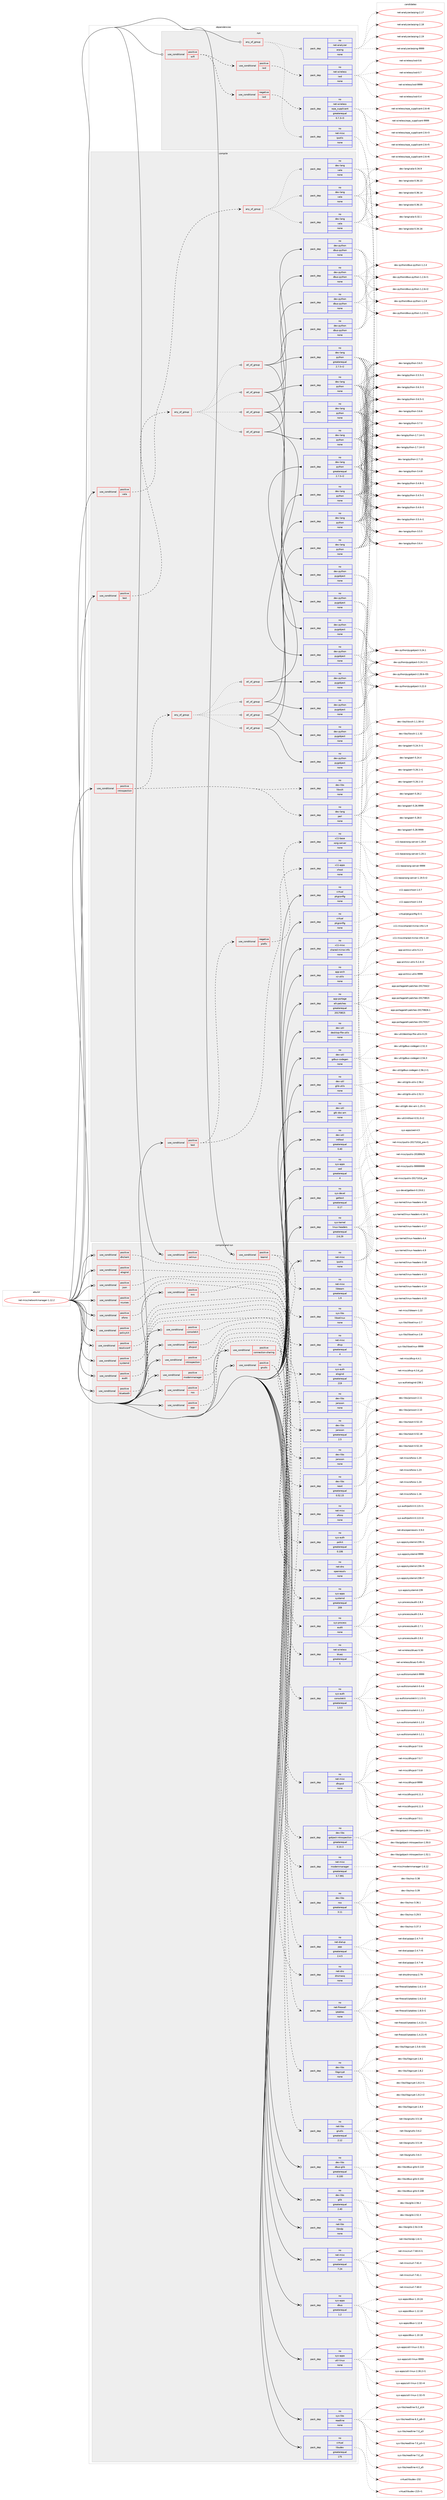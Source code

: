digraph prolog {

# *************
# Graph options
# *************

newrank=true;
concentrate=true;
compound=true;
graph [rankdir=LR,fontname=Helvetica,fontsize=10,ranksep=1.5];#, ranksep=2.5, nodesep=0.2];
edge  [arrowhead=vee];
node  [fontname=Helvetica,fontsize=10];

# **********
# The ebuild
# **********

subgraph cluster_leftcol {
color=gray;
rank=same;
label=<<i>ebuild</i>>;
id [label="net-misc/networkmanager-1.12.2", color=red, width=4, href="../net-misc/networkmanager-1.12.2.svg"];
}

# ****************
# The dependencies
# ****************

subgraph cluster_midcol {
color=gray;
label=<<i>dependencies</i>>;
subgraph cluster_compile {
fillcolor="#eeeeee";
style=filled;
label=<<i>compile</i>>;
subgraph cond309 {
dependency1118 [label=<<TABLE BORDER="0" CELLBORDER="1" CELLSPACING="0" CELLPADDING="4"><TR><TD ROWSPAN="3" CELLPADDING="10">use_conditional</TD></TR><TR><TD>positive</TD></TR><TR><TD>introspection</TD></TR></TABLE>>, shape=none, color=red];
subgraph any13 {
dependency1119 [label=<<TABLE BORDER="0" CELLBORDER="1" CELLSPACING="0" CELLPADDING="4"><TR><TD CELLPADDING="10">any_of_group</TD></TR></TABLE>>, shape=none, color=red];subgraph all1 {
dependency1120 [label=<<TABLE BORDER="0" CELLBORDER="1" CELLSPACING="0" CELLPADDING="4"><TR><TD CELLPADDING="10">all_of_group</TD></TR></TABLE>>, shape=none, color=red];subgraph pack798 {
dependency1121 [label=<<TABLE BORDER="0" CELLBORDER="1" CELLSPACING="0" CELLPADDING="4" WIDTH="220"><TR><TD ROWSPAN="6" CELLPADDING="30">pack_dep</TD></TR><TR><TD WIDTH="110">no</TD></TR><TR><TD>dev-lang</TD></TR><TR><TD>python</TD></TR><TR><TD>none</TD></TR><TR><TD></TD></TR></TABLE>>, shape=none, color=blue];
}
dependency1120:e -> dependency1121:w [weight=20,style="solid",arrowhead="inv"];
subgraph pack799 {
dependency1122 [label=<<TABLE BORDER="0" CELLBORDER="1" CELLSPACING="0" CELLPADDING="4" WIDTH="220"><TR><TD ROWSPAN="6" CELLPADDING="30">pack_dep</TD></TR><TR><TD WIDTH="110">no</TD></TR><TR><TD>dev-python</TD></TR><TR><TD>pygobject</TD></TR><TR><TD>none</TD></TR><TR><TD></TD></TR></TABLE>>, shape=none, color=blue];
}
dependency1120:e -> dependency1122:w [weight=20,style="solid",arrowhead="inv"];
}
dependency1119:e -> dependency1120:w [weight=20,style="dotted",arrowhead="oinv"];
subgraph all2 {
dependency1123 [label=<<TABLE BORDER="0" CELLBORDER="1" CELLSPACING="0" CELLPADDING="4"><TR><TD CELLPADDING="10">all_of_group</TD></TR></TABLE>>, shape=none, color=red];subgraph pack800 {
dependency1124 [label=<<TABLE BORDER="0" CELLBORDER="1" CELLSPACING="0" CELLPADDING="4" WIDTH="220"><TR><TD ROWSPAN="6" CELLPADDING="30">pack_dep</TD></TR><TR><TD WIDTH="110">no</TD></TR><TR><TD>dev-lang</TD></TR><TR><TD>python</TD></TR><TR><TD>none</TD></TR><TR><TD></TD></TR></TABLE>>, shape=none, color=blue];
}
dependency1123:e -> dependency1124:w [weight=20,style="solid",arrowhead="inv"];
subgraph pack801 {
dependency1125 [label=<<TABLE BORDER="0" CELLBORDER="1" CELLSPACING="0" CELLPADDING="4" WIDTH="220"><TR><TD ROWSPAN="6" CELLPADDING="30">pack_dep</TD></TR><TR><TD WIDTH="110">no</TD></TR><TR><TD>dev-python</TD></TR><TR><TD>pygobject</TD></TR><TR><TD>none</TD></TR><TR><TD></TD></TR></TABLE>>, shape=none, color=blue];
}
dependency1123:e -> dependency1125:w [weight=20,style="solid",arrowhead="inv"];
}
dependency1119:e -> dependency1123:w [weight=20,style="dotted",arrowhead="oinv"];
subgraph all3 {
dependency1126 [label=<<TABLE BORDER="0" CELLBORDER="1" CELLSPACING="0" CELLPADDING="4"><TR><TD CELLPADDING="10">all_of_group</TD></TR></TABLE>>, shape=none, color=red];subgraph pack802 {
dependency1127 [label=<<TABLE BORDER="0" CELLBORDER="1" CELLSPACING="0" CELLPADDING="4" WIDTH="220"><TR><TD ROWSPAN="6" CELLPADDING="30">pack_dep</TD></TR><TR><TD WIDTH="110">no</TD></TR><TR><TD>dev-lang</TD></TR><TR><TD>python</TD></TR><TR><TD>none</TD></TR><TR><TD></TD></TR></TABLE>>, shape=none, color=blue];
}
dependency1126:e -> dependency1127:w [weight=20,style="solid",arrowhead="inv"];
subgraph pack803 {
dependency1128 [label=<<TABLE BORDER="0" CELLBORDER="1" CELLSPACING="0" CELLPADDING="4" WIDTH="220"><TR><TD ROWSPAN="6" CELLPADDING="30">pack_dep</TD></TR><TR><TD WIDTH="110">no</TD></TR><TR><TD>dev-python</TD></TR><TR><TD>pygobject</TD></TR><TR><TD>none</TD></TR><TR><TD></TD></TR></TABLE>>, shape=none, color=blue];
}
dependency1126:e -> dependency1128:w [weight=20,style="solid",arrowhead="inv"];
}
dependency1119:e -> dependency1126:w [weight=20,style="dotted",arrowhead="oinv"];
subgraph all4 {
dependency1129 [label=<<TABLE BORDER="0" CELLBORDER="1" CELLSPACING="0" CELLPADDING="4"><TR><TD CELLPADDING="10">all_of_group</TD></TR></TABLE>>, shape=none, color=red];subgraph pack804 {
dependency1130 [label=<<TABLE BORDER="0" CELLBORDER="1" CELLSPACING="0" CELLPADDING="4" WIDTH="220"><TR><TD ROWSPAN="6" CELLPADDING="30">pack_dep</TD></TR><TR><TD WIDTH="110">no</TD></TR><TR><TD>dev-lang</TD></TR><TR><TD>python</TD></TR><TR><TD>greaterequal</TD></TR><TR><TD>2.7.5-r2</TD></TR></TABLE>>, shape=none, color=blue];
}
dependency1129:e -> dependency1130:w [weight=20,style="solid",arrowhead="inv"];
subgraph pack805 {
dependency1131 [label=<<TABLE BORDER="0" CELLBORDER="1" CELLSPACING="0" CELLPADDING="4" WIDTH="220"><TR><TD ROWSPAN="6" CELLPADDING="30">pack_dep</TD></TR><TR><TD WIDTH="110">no</TD></TR><TR><TD>dev-python</TD></TR><TR><TD>pygobject</TD></TR><TR><TD>none</TD></TR><TR><TD></TD></TR></TABLE>>, shape=none, color=blue];
}
dependency1129:e -> dependency1131:w [weight=20,style="solid",arrowhead="inv"];
}
dependency1119:e -> dependency1129:w [weight=20,style="dotted",arrowhead="oinv"];
}
dependency1118:e -> dependency1119:w [weight=20,style="dashed",arrowhead="vee"];
subgraph pack806 {
dependency1132 [label=<<TABLE BORDER="0" CELLBORDER="1" CELLSPACING="0" CELLPADDING="4" WIDTH="220"><TR><TD ROWSPAN="6" CELLPADDING="30">pack_dep</TD></TR><TR><TD WIDTH="110">no</TD></TR><TR><TD>dev-lang</TD></TR><TR><TD>perl</TD></TR><TR><TD>none</TD></TR><TR><TD></TD></TR></TABLE>>, shape=none, color=blue];
}
dependency1118:e -> dependency1132:w [weight=20,style="dashed",arrowhead="vee"];
subgraph pack807 {
dependency1133 [label=<<TABLE BORDER="0" CELLBORDER="1" CELLSPACING="0" CELLPADDING="4" WIDTH="220"><TR><TD ROWSPAN="6" CELLPADDING="30">pack_dep</TD></TR><TR><TD WIDTH="110">no</TD></TR><TR><TD>dev-libs</TD></TR><TR><TD>libxslt</TD></TR><TR><TD>none</TD></TR><TR><TD></TD></TR></TABLE>>, shape=none, color=blue];
}
dependency1118:e -> dependency1133:w [weight=20,style="dashed",arrowhead="vee"];
}
id:e -> dependency1118:w [weight=20,style="solid",arrowhead="vee"];
subgraph cond310 {
dependency1134 [label=<<TABLE BORDER="0" CELLBORDER="1" CELLSPACING="0" CELLPADDING="4"><TR><TD ROWSPAN="3" CELLPADDING="10">use_conditional</TD></TR><TR><TD>positive</TD></TR><TR><TD>test</TD></TR></TABLE>>, shape=none, color=red];
subgraph any14 {
dependency1135 [label=<<TABLE BORDER="0" CELLBORDER="1" CELLSPACING="0" CELLPADDING="4"><TR><TD CELLPADDING="10">any_of_group</TD></TR></TABLE>>, shape=none, color=red];subgraph all5 {
dependency1136 [label=<<TABLE BORDER="0" CELLBORDER="1" CELLSPACING="0" CELLPADDING="4"><TR><TD CELLPADDING="10">all_of_group</TD></TR></TABLE>>, shape=none, color=red];subgraph pack808 {
dependency1137 [label=<<TABLE BORDER="0" CELLBORDER="1" CELLSPACING="0" CELLPADDING="4" WIDTH="220"><TR><TD ROWSPAN="6" CELLPADDING="30">pack_dep</TD></TR><TR><TD WIDTH="110">no</TD></TR><TR><TD>dev-lang</TD></TR><TR><TD>python</TD></TR><TR><TD>none</TD></TR><TR><TD></TD></TR></TABLE>>, shape=none, color=blue];
}
dependency1136:e -> dependency1137:w [weight=20,style="solid",arrowhead="inv"];
subgraph pack809 {
dependency1138 [label=<<TABLE BORDER="0" CELLBORDER="1" CELLSPACING="0" CELLPADDING="4" WIDTH="220"><TR><TD ROWSPAN="6" CELLPADDING="30">pack_dep</TD></TR><TR><TD WIDTH="110">no</TD></TR><TR><TD>dev-python</TD></TR><TR><TD>dbus-python</TD></TR><TR><TD>none</TD></TR><TR><TD></TD></TR></TABLE>>, shape=none, color=blue];
}
dependency1136:e -> dependency1138:w [weight=20,style="solid",arrowhead="inv"];
subgraph pack810 {
dependency1139 [label=<<TABLE BORDER="0" CELLBORDER="1" CELLSPACING="0" CELLPADDING="4" WIDTH="220"><TR><TD ROWSPAN="6" CELLPADDING="30">pack_dep</TD></TR><TR><TD WIDTH="110">no</TD></TR><TR><TD>dev-python</TD></TR><TR><TD>pygobject</TD></TR><TR><TD>none</TD></TR><TR><TD></TD></TR></TABLE>>, shape=none, color=blue];
}
dependency1136:e -> dependency1139:w [weight=20,style="solid",arrowhead="inv"];
}
dependency1135:e -> dependency1136:w [weight=20,style="dotted",arrowhead="oinv"];
subgraph all6 {
dependency1140 [label=<<TABLE BORDER="0" CELLBORDER="1" CELLSPACING="0" CELLPADDING="4"><TR><TD CELLPADDING="10">all_of_group</TD></TR></TABLE>>, shape=none, color=red];subgraph pack811 {
dependency1141 [label=<<TABLE BORDER="0" CELLBORDER="1" CELLSPACING="0" CELLPADDING="4" WIDTH="220"><TR><TD ROWSPAN="6" CELLPADDING="30">pack_dep</TD></TR><TR><TD WIDTH="110">no</TD></TR><TR><TD>dev-lang</TD></TR><TR><TD>python</TD></TR><TR><TD>none</TD></TR><TR><TD></TD></TR></TABLE>>, shape=none, color=blue];
}
dependency1140:e -> dependency1141:w [weight=20,style="solid",arrowhead="inv"];
subgraph pack812 {
dependency1142 [label=<<TABLE BORDER="0" CELLBORDER="1" CELLSPACING="0" CELLPADDING="4" WIDTH="220"><TR><TD ROWSPAN="6" CELLPADDING="30">pack_dep</TD></TR><TR><TD WIDTH="110">no</TD></TR><TR><TD>dev-python</TD></TR><TR><TD>dbus-python</TD></TR><TR><TD>none</TD></TR><TR><TD></TD></TR></TABLE>>, shape=none, color=blue];
}
dependency1140:e -> dependency1142:w [weight=20,style="solid",arrowhead="inv"];
subgraph pack813 {
dependency1143 [label=<<TABLE BORDER="0" CELLBORDER="1" CELLSPACING="0" CELLPADDING="4" WIDTH="220"><TR><TD ROWSPAN="6" CELLPADDING="30">pack_dep</TD></TR><TR><TD WIDTH="110">no</TD></TR><TR><TD>dev-python</TD></TR><TR><TD>pygobject</TD></TR><TR><TD>none</TD></TR><TR><TD></TD></TR></TABLE>>, shape=none, color=blue];
}
dependency1140:e -> dependency1143:w [weight=20,style="solid",arrowhead="inv"];
}
dependency1135:e -> dependency1140:w [weight=20,style="dotted",arrowhead="oinv"];
subgraph all7 {
dependency1144 [label=<<TABLE BORDER="0" CELLBORDER="1" CELLSPACING="0" CELLPADDING="4"><TR><TD CELLPADDING="10">all_of_group</TD></TR></TABLE>>, shape=none, color=red];subgraph pack814 {
dependency1145 [label=<<TABLE BORDER="0" CELLBORDER="1" CELLSPACING="0" CELLPADDING="4" WIDTH="220"><TR><TD ROWSPAN="6" CELLPADDING="30">pack_dep</TD></TR><TR><TD WIDTH="110">no</TD></TR><TR><TD>dev-lang</TD></TR><TR><TD>python</TD></TR><TR><TD>none</TD></TR><TR><TD></TD></TR></TABLE>>, shape=none, color=blue];
}
dependency1144:e -> dependency1145:w [weight=20,style="solid",arrowhead="inv"];
subgraph pack815 {
dependency1146 [label=<<TABLE BORDER="0" CELLBORDER="1" CELLSPACING="0" CELLPADDING="4" WIDTH="220"><TR><TD ROWSPAN="6" CELLPADDING="30">pack_dep</TD></TR><TR><TD WIDTH="110">no</TD></TR><TR><TD>dev-python</TD></TR><TR><TD>dbus-python</TD></TR><TR><TD>none</TD></TR><TR><TD></TD></TR></TABLE>>, shape=none, color=blue];
}
dependency1144:e -> dependency1146:w [weight=20,style="solid",arrowhead="inv"];
subgraph pack816 {
dependency1147 [label=<<TABLE BORDER="0" CELLBORDER="1" CELLSPACING="0" CELLPADDING="4" WIDTH="220"><TR><TD ROWSPAN="6" CELLPADDING="30">pack_dep</TD></TR><TR><TD WIDTH="110">no</TD></TR><TR><TD>dev-python</TD></TR><TR><TD>pygobject</TD></TR><TR><TD>none</TD></TR><TR><TD></TD></TR></TABLE>>, shape=none, color=blue];
}
dependency1144:e -> dependency1147:w [weight=20,style="solid",arrowhead="inv"];
}
dependency1135:e -> dependency1144:w [weight=20,style="dotted",arrowhead="oinv"];
subgraph all8 {
dependency1148 [label=<<TABLE BORDER="0" CELLBORDER="1" CELLSPACING="0" CELLPADDING="4"><TR><TD CELLPADDING="10">all_of_group</TD></TR></TABLE>>, shape=none, color=red];subgraph pack817 {
dependency1149 [label=<<TABLE BORDER="0" CELLBORDER="1" CELLSPACING="0" CELLPADDING="4" WIDTH="220"><TR><TD ROWSPAN="6" CELLPADDING="30">pack_dep</TD></TR><TR><TD WIDTH="110">no</TD></TR><TR><TD>dev-lang</TD></TR><TR><TD>python</TD></TR><TR><TD>greaterequal</TD></TR><TR><TD>2.7.5-r2</TD></TR></TABLE>>, shape=none, color=blue];
}
dependency1148:e -> dependency1149:w [weight=20,style="solid",arrowhead="inv"];
subgraph pack818 {
dependency1150 [label=<<TABLE BORDER="0" CELLBORDER="1" CELLSPACING="0" CELLPADDING="4" WIDTH="220"><TR><TD ROWSPAN="6" CELLPADDING="30">pack_dep</TD></TR><TR><TD WIDTH="110">no</TD></TR><TR><TD>dev-python</TD></TR><TR><TD>dbus-python</TD></TR><TR><TD>none</TD></TR><TR><TD></TD></TR></TABLE>>, shape=none, color=blue];
}
dependency1148:e -> dependency1150:w [weight=20,style="solid",arrowhead="inv"];
subgraph pack819 {
dependency1151 [label=<<TABLE BORDER="0" CELLBORDER="1" CELLSPACING="0" CELLPADDING="4" WIDTH="220"><TR><TD ROWSPAN="6" CELLPADDING="30">pack_dep</TD></TR><TR><TD WIDTH="110">no</TD></TR><TR><TD>dev-python</TD></TR><TR><TD>pygobject</TD></TR><TR><TD>none</TD></TR><TR><TD></TD></TR></TABLE>>, shape=none, color=blue];
}
dependency1148:e -> dependency1151:w [weight=20,style="solid",arrowhead="inv"];
}
dependency1135:e -> dependency1148:w [weight=20,style="dotted",arrowhead="oinv"];
}
dependency1134:e -> dependency1135:w [weight=20,style="dashed",arrowhead="vee"];
}
id:e -> dependency1134:w [weight=20,style="solid",arrowhead="vee"];
subgraph cond311 {
dependency1152 [label=<<TABLE BORDER="0" CELLBORDER="1" CELLSPACING="0" CELLPADDING="4"><TR><TD ROWSPAN="3" CELLPADDING="10">use_conditional</TD></TR><TR><TD>positive</TD></TR><TR><TD>test</TD></TR></TABLE>>, shape=none, color=red];
subgraph cond312 {
dependency1153 [label=<<TABLE BORDER="0" CELLBORDER="1" CELLSPACING="0" CELLPADDING="4"><TR><TD ROWSPAN="3" CELLPADDING="10">use_conditional</TD></TR><TR><TD>negative</TD></TR><TR><TD>prefix</TD></TR></TABLE>>, shape=none, color=red];
subgraph pack820 {
dependency1154 [label=<<TABLE BORDER="0" CELLBORDER="1" CELLSPACING="0" CELLPADDING="4" WIDTH="220"><TR><TD ROWSPAN="6" CELLPADDING="30">pack_dep</TD></TR><TR><TD WIDTH="110">no</TD></TR><TR><TD>x11-base</TD></TR><TR><TD>xorg-server</TD></TR><TR><TD>none</TD></TR><TR><TD></TD></TR></TABLE>>, shape=none, color=blue];
}
dependency1153:e -> dependency1154:w [weight=20,style="dashed",arrowhead="vee"];
}
dependency1152:e -> dependency1153:w [weight=20,style="dashed",arrowhead="vee"];
subgraph pack821 {
dependency1155 [label=<<TABLE BORDER="0" CELLBORDER="1" CELLSPACING="0" CELLPADDING="4" WIDTH="220"><TR><TD ROWSPAN="6" CELLPADDING="30">pack_dep</TD></TR><TR><TD WIDTH="110">no</TD></TR><TR><TD>x11-apps</TD></TR><TR><TD>xhost</TD></TR><TR><TD>none</TD></TR><TR><TD></TD></TR></TABLE>>, shape=none, color=blue];
}
dependency1152:e -> dependency1155:w [weight=20,style="dashed",arrowhead="vee"];
}
id:e -> dependency1152:w [weight=20,style="solid",arrowhead="vee"];
subgraph cond313 {
dependency1156 [label=<<TABLE BORDER="0" CELLBORDER="1" CELLSPACING="0" CELLPADDING="4"><TR><TD ROWSPAN="3" CELLPADDING="10">use_conditional</TD></TR><TR><TD>positive</TD></TR><TR><TD>vala</TD></TR></TABLE>>, shape=none, color=red];
subgraph any15 {
dependency1157 [label=<<TABLE BORDER="0" CELLBORDER="1" CELLSPACING="0" CELLPADDING="4"><TR><TD CELLPADDING="10">any_of_group</TD></TR></TABLE>>, shape=none, color=red];subgraph pack822 {
dependency1158 [label=<<TABLE BORDER="0" CELLBORDER="1" CELLSPACING="0" CELLPADDING="4" WIDTH="220"><TR><TD ROWSPAN="6" CELLPADDING="30">pack_dep</TD></TR><TR><TD WIDTH="110">no</TD></TR><TR><TD>dev-lang</TD></TR><TR><TD>vala</TD></TR><TR><TD>none</TD></TR><TR><TD></TD></TR></TABLE>>, shape=none, color=blue];
}
dependency1157:e -> dependency1158:w [weight=20,style="dotted",arrowhead="oinv"];
subgraph pack823 {
dependency1159 [label=<<TABLE BORDER="0" CELLBORDER="1" CELLSPACING="0" CELLPADDING="4" WIDTH="220"><TR><TD ROWSPAN="6" CELLPADDING="30">pack_dep</TD></TR><TR><TD WIDTH="110">no</TD></TR><TR><TD>dev-lang</TD></TR><TR><TD>vala</TD></TR><TR><TD>none</TD></TR><TR><TD></TD></TR></TABLE>>, shape=none, color=blue];
}
dependency1157:e -> dependency1159:w [weight=20,style="dotted",arrowhead="oinv"];
subgraph pack824 {
dependency1160 [label=<<TABLE BORDER="0" CELLBORDER="1" CELLSPACING="0" CELLPADDING="4" WIDTH="220"><TR><TD ROWSPAN="6" CELLPADDING="30">pack_dep</TD></TR><TR><TD WIDTH="110">no</TD></TR><TR><TD>dev-lang</TD></TR><TR><TD>vala</TD></TR><TR><TD>none</TD></TR><TR><TD></TD></TR></TABLE>>, shape=none, color=blue];
}
dependency1157:e -> dependency1160:w [weight=20,style="dotted",arrowhead="oinv"];
}
dependency1156:e -> dependency1157:w [weight=20,style="dashed",arrowhead="vee"];
}
id:e -> dependency1156:w [weight=20,style="solid",arrowhead="vee"];
subgraph pack825 {
dependency1161 [label=<<TABLE BORDER="0" CELLBORDER="1" CELLSPACING="0" CELLPADDING="4" WIDTH="220"><TR><TD ROWSPAN="6" CELLPADDING="30">pack_dep</TD></TR><TR><TD WIDTH="110">no</TD></TR><TR><TD>app-arch</TD></TR><TR><TD>xz-utils</TD></TR><TR><TD>none</TD></TR><TR><TD></TD></TR></TABLE>>, shape=none, color=blue];
}
id:e -> dependency1161:w [weight=20,style="solid",arrowhead="vee"];
subgraph pack826 {
dependency1162 [label=<<TABLE BORDER="0" CELLBORDER="1" CELLSPACING="0" CELLPADDING="4" WIDTH="220"><TR><TD ROWSPAN="6" CELLPADDING="30">pack_dep</TD></TR><TR><TD WIDTH="110">no</TD></TR><TR><TD>app-portage</TD></TR><TR><TD>elt-patches</TD></TR><TR><TD>greaterequal</TD></TR><TR><TD>20170815</TD></TR></TABLE>>, shape=none, color=blue];
}
id:e -> dependency1162:w [weight=20,style="solid",arrowhead="vee"];
subgraph pack827 {
dependency1163 [label=<<TABLE BORDER="0" CELLBORDER="1" CELLSPACING="0" CELLPADDING="4" WIDTH="220"><TR><TD ROWSPAN="6" CELLPADDING="30">pack_dep</TD></TR><TR><TD WIDTH="110">no</TD></TR><TR><TD>dev-util</TD></TR><TR><TD>desktop-file-utils</TD></TR><TR><TD>none</TD></TR><TR><TD></TD></TR></TABLE>>, shape=none, color=blue];
}
id:e -> dependency1163:w [weight=20,style="solid",arrowhead="vee"];
subgraph pack828 {
dependency1164 [label=<<TABLE BORDER="0" CELLBORDER="1" CELLSPACING="0" CELLPADDING="4" WIDTH="220"><TR><TD ROWSPAN="6" CELLPADDING="30">pack_dep</TD></TR><TR><TD WIDTH="110">no</TD></TR><TR><TD>dev-util</TD></TR><TR><TD>gdbus-codegen</TD></TR><TR><TD>none</TD></TR><TR><TD></TD></TR></TABLE>>, shape=none, color=blue];
}
id:e -> dependency1164:w [weight=20,style="solid",arrowhead="vee"];
subgraph pack829 {
dependency1165 [label=<<TABLE BORDER="0" CELLBORDER="1" CELLSPACING="0" CELLPADDING="4" WIDTH="220"><TR><TD ROWSPAN="6" CELLPADDING="30">pack_dep</TD></TR><TR><TD WIDTH="110">no</TD></TR><TR><TD>dev-util</TD></TR><TR><TD>glib-utils</TD></TR><TR><TD>none</TD></TR><TR><TD></TD></TR></TABLE>>, shape=none, color=blue];
}
id:e -> dependency1165:w [weight=20,style="solid",arrowhead="vee"];
subgraph pack830 {
dependency1166 [label=<<TABLE BORDER="0" CELLBORDER="1" CELLSPACING="0" CELLPADDING="4" WIDTH="220"><TR><TD ROWSPAN="6" CELLPADDING="30">pack_dep</TD></TR><TR><TD WIDTH="110">no</TD></TR><TR><TD>dev-util</TD></TR><TR><TD>gtk-doc-am</TD></TR><TR><TD>none</TD></TR><TR><TD></TD></TR></TABLE>>, shape=none, color=blue];
}
id:e -> dependency1166:w [weight=20,style="solid",arrowhead="vee"];
subgraph pack831 {
dependency1167 [label=<<TABLE BORDER="0" CELLBORDER="1" CELLSPACING="0" CELLPADDING="4" WIDTH="220"><TR><TD ROWSPAN="6" CELLPADDING="30">pack_dep</TD></TR><TR><TD WIDTH="110">no</TD></TR><TR><TD>dev-util</TD></TR><TR><TD>intltool</TD></TR><TR><TD>greaterequal</TD></TR><TR><TD>0.40</TD></TR></TABLE>>, shape=none, color=blue];
}
id:e -> dependency1167:w [weight=20,style="solid",arrowhead="vee"];
subgraph pack832 {
dependency1168 [label=<<TABLE BORDER="0" CELLBORDER="1" CELLSPACING="0" CELLPADDING="4" WIDTH="220"><TR><TD ROWSPAN="6" CELLPADDING="30">pack_dep</TD></TR><TR><TD WIDTH="110">no</TD></TR><TR><TD>sys-apps</TD></TR><TR><TD>sed</TD></TR><TR><TD>greaterequal</TD></TR><TR><TD>4</TD></TR></TABLE>>, shape=none, color=blue];
}
id:e -> dependency1168:w [weight=20,style="solid",arrowhead="vee"];
subgraph pack833 {
dependency1169 [label=<<TABLE BORDER="0" CELLBORDER="1" CELLSPACING="0" CELLPADDING="4" WIDTH="220"><TR><TD ROWSPAN="6" CELLPADDING="30">pack_dep</TD></TR><TR><TD WIDTH="110">no</TD></TR><TR><TD>sys-devel</TD></TR><TR><TD>gettext</TD></TR><TR><TD>greaterequal</TD></TR><TR><TD>0.17</TD></TR></TABLE>>, shape=none, color=blue];
}
id:e -> dependency1169:w [weight=20,style="solid",arrowhead="vee"];
subgraph pack834 {
dependency1170 [label=<<TABLE BORDER="0" CELLBORDER="1" CELLSPACING="0" CELLPADDING="4" WIDTH="220"><TR><TD ROWSPAN="6" CELLPADDING="30">pack_dep</TD></TR><TR><TD WIDTH="110">no</TD></TR><TR><TD>sys-kernel</TD></TR><TR><TD>linux-headers</TD></TR><TR><TD>greaterequal</TD></TR><TR><TD>2.6.29</TD></TR></TABLE>>, shape=none, color=blue];
}
id:e -> dependency1170:w [weight=20,style="solid",arrowhead="vee"];
subgraph pack835 {
dependency1171 [label=<<TABLE BORDER="0" CELLBORDER="1" CELLSPACING="0" CELLPADDING="4" WIDTH="220"><TR><TD ROWSPAN="6" CELLPADDING="30">pack_dep</TD></TR><TR><TD WIDTH="110">no</TD></TR><TR><TD>virtual</TD></TR><TR><TD>pkgconfig</TD></TR><TR><TD>none</TD></TR><TR><TD></TD></TR></TABLE>>, shape=none, color=blue];
}
id:e -> dependency1171:w [weight=20,style="solid",arrowhead="vee"];
subgraph pack836 {
dependency1172 [label=<<TABLE BORDER="0" CELLBORDER="1" CELLSPACING="0" CELLPADDING="4" WIDTH="220"><TR><TD ROWSPAN="6" CELLPADDING="30">pack_dep</TD></TR><TR><TD WIDTH="110">no</TD></TR><TR><TD>virtual</TD></TR><TR><TD>pkgconfig</TD></TR><TR><TD>none</TD></TR><TR><TD></TD></TR></TABLE>>, shape=none, color=blue];
}
id:e -> dependency1172:w [weight=20,style="solid",arrowhead="vee"];
subgraph pack837 {
dependency1173 [label=<<TABLE BORDER="0" CELLBORDER="1" CELLSPACING="0" CELLPADDING="4" WIDTH="220"><TR><TD ROWSPAN="6" CELLPADDING="30">pack_dep</TD></TR><TR><TD WIDTH="110">no</TD></TR><TR><TD>x11-misc</TD></TR><TR><TD>shared-mime-info</TD></TR><TR><TD>none</TD></TR><TR><TD></TD></TR></TABLE>>, shape=none, color=blue];
}
id:e -> dependency1173:w [weight=20,style="solid",arrowhead="vee"];
}
subgraph cluster_compileandrun {
fillcolor="#eeeeee";
style=filled;
label=<<i>compile and run</i>>;
subgraph cond314 {
dependency1174 [label=<<TABLE BORDER="0" CELLBORDER="1" CELLSPACING="0" CELLPADDING="4"><TR><TD ROWSPAN="3" CELLPADDING="10">use_conditional</TD></TR><TR><TD>positive</TD></TR><TR><TD>audit</TD></TR></TABLE>>, shape=none, color=red];
subgraph pack838 {
dependency1175 [label=<<TABLE BORDER="0" CELLBORDER="1" CELLSPACING="0" CELLPADDING="4" WIDTH="220"><TR><TD ROWSPAN="6" CELLPADDING="30">pack_dep</TD></TR><TR><TD WIDTH="110">no</TD></TR><TR><TD>sys-process</TD></TR><TR><TD>audit</TD></TR><TR><TD>none</TD></TR><TR><TD></TD></TR></TABLE>>, shape=none, color=blue];
}
dependency1174:e -> dependency1175:w [weight=20,style="dashed",arrowhead="vee"];
}
id:e -> dependency1174:w [weight=20,style="solid",arrowhead="odotvee"];
subgraph cond315 {
dependency1176 [label=<<TABLE BORDER="0" CELLBORDER="1" CELLSPACING="0" CELLPADDING="4"><TR><TD ROWSPAN="3" CELLPADDING="10">use_conditional</TD></TR><TR><TD>positive</TD></TR><TR><TD>bluetooth</TD></TR></TABLE>>, shape=none, color=red];
subgraph pack839 {
dependency1177 [label=<<TABLE BORDER="0" CELLBORDER="1" CELLSPACING="0" CELLPADDING="4" WIDTH="220"><TR><TD ROWSPAN="6" CELLPADDING="30">pack_dep</TD></TR><TR><TD WIDTH="110">no</TD></TR><TR><TD>net-wireless</TD></TR><TR><TD>bluez</TD></TR><TR><TD>greaterequal</TD></TR><TR><TD>5</TD></TR></TABLE>>, shape=none, color=blue];
}
dependency1176:e -> dependency1177:w [weight=20,style="dashed",arrowhead="vee"];
}
id:e -> dependency1176:w [weight=20,style="solid",arrowhead="odotvee"];
subgraph cond316 {
dependency1178 [label=<<TABLE BORDER="0" CELLBORDER="1" CELLSPACING="0" CELLPADDING="4"><TR><TD ROWSPAN="3" CELLPADDING="10">use_conditional</TD></TR><TR><TD>positive</TD></TR><TR><TD>connection-sharing</TD></TR></TABLE>>, shape=none, color=red];
subgraph pack840 {
dependency1179 [label=<<TABLE BORDER="0" CELLBORDER="1" CELLSPACING="0" CELLPADDING="4" WIDTH="220"><TR><TD ROWSPAN="6" CELLPADDING="30">pack_dep</TD></TR><TR><TD WIDTH="110">no</TD></TR><TR><TD>net-dns</TD></TR><TR><TD>dnsmasq</TD></TR><TR><TD>none</TD></TR><TR><TD></TD></TR></TABLE>>, shape=none, color=blue];
}
dependency1178:e -> dependency1179:w [weight=20,style="dashed",arrowhead="vee"];
subgraph pack841 {
dependency1180 [label=<<TABLE BORDER="0" CELLBORDER="1" CELLSPACING="0" CELLPADDING="4" WIDTH="220"><TR><TD ROWSPAN="6" CELLPADDING="30">pack_dep</TD></TR><TR><TD WIDTH="110">no</TD></TR><TR><TD>net-firewall</TD></TR><TR><TD>iptables</TD></TR><TR><TD>none</TD></TR><TR><TD></TD></TR></TABLE>>, shape=none, color=blue];
}
dependency1178:e -> dependency1180:w [weight=20,style="dashed",arrowhead="vee"];
}
id:e -> dependency1178:w [weight=20,style="solid",arrowhead="odotvee"];
subgraph cond317 {
dependency1181 [label=<<TABLE BORDER="0" CELLBORDER="1" CELLSPACING="0" CELLPADDING="4"><TR><TD ROWSPAN="3" CELLPADDING="10">use_conditional</TD></TR><TR><TD>positive</TD></TR><TR><TD>consolekit</TD></TR></TABLE>>, shape=none, color=red];
subgraph pack842 {
dependency1182 [label=<<TABLE BORDER="0" CELLBORDER="1" CELLSPACING="0" CELLPADDING="4" WIDTH="220"><TR><TD ROWSPAN="6" CELLPADDING="30">pack_dep</TD></TR><TR><TD WIDTH="110">no</TD></TR><TR><TD>sys-auth</TD></TR><TR><TD>consolekit</TD></TR><TR><TD>greaterequal</TD></TR><TR><TD>1.0.0</TD></TR></TABLE>>, shape=none, color=blue];
}
dependency1181:e -> dependency1182:w [weight=20,style="dashed",arrowhead="vee"];
}
id:e -> dependency1181:w [weight=20,style="solid",arrowhead="odotvee"];
subgraph cond318 {
dependency1183 [label=<<TABLE BORDER="0" CELLBORDER="1" CELLSPACING="0" CELLPADDING="4"><TR><TD ROWSPAN="3" CELLPADDING="10">use_conditional</TD></TR><TR><TD>positive</TD></TR><TR><TD>dhclient</TD></TR></TABLE>>, shape=none, color=red];
subgraph pack843 {
dependency1184 [label=<<TABLE BORDER="0" CELLBORDER="1" CELLSPACING="0" CELLPADDING="4" WIDTH="220"><TR><TD ROWSPAN="6" CELLPADDING="30">pack_dep</TD></TR><TR><TD WIDTH="110">no</TD></TR><TR><TD>net-misc</TD></TR><TR><TD>dhcp</TD></TR><TR><TD>greaterequal</TD></TR><TR><TD>4</TD></TR></TABLE>>, shape=none, color=blue];
}
dependency1183:e -> dependency1184:w [weight=20,style="dashed",arrowhead="vee"];
}
id:e -> dependency1183:w [weight=20,style="solid",arrowhead="odotvee"];
subgraph cond319 {
dependency1185 [label=<<TABLE BORDER="0" CELLBORDER="1" CELLSPACING="0" CELLPADDING="4"><TR><TD ROWSPAN="3" CELLPADDING="10">use_conditional</TD></TR><TR><TD>positive</TD></TR><TR><TD>dhcpcd</TD></TR></TABLE>>, shape=none, color=red];
subgraph pack844 {
dependency1186 [label=<<TABLE BORDER="0" CELLBORDER="1" CELLSPACING="0" CELLPADDING="4" WIDTH="220"><TR><TD ROWSPAN="6" CELLPADDING="30">pack_dep</TD></TR><TR><TD WIDTH="110">no</TD></TR><TR><TD>net-misc</TD></TR><TR><TD>dhcpcd</TD></TR><TR><TD>none</TD></TR><TR><TD></TD></TR></TABLE>>, shape=none, color=blue];
}
dependency1185:e -> dependency1186:w [weight=20,style="dashed",arrowhead="vee"];
}
id:e -> dependency1185:w [weight=20,style="solid",arrowhead="odotvee"];
subgraph cond320 {
dependency1187 [label=<<TABLE BORDER="0" CELLBORDER="1" CELLSPACING="0" CELLPADDING="4"><TR><TD ROWSPAN="3" CELLPADDING="10">use_conditional</TD></TR><TR><TD>positive</TD></TR><TR><TD>elogind</TD></TR></TABLE>>, shape=none, color=red];
subgraph pack845 {
dependency1188 [label=<<TABLE BORDER="0" CELLBORDER="1" CELLSPACING="0" CELLPADDING="4" WIDTH="220"><TR><TD ROWSPAN="6" CELLPADDING="30">pack_dep</TD></TR><TR><TD WIDTH="110">no</TD></TR><TR><TD>sys-auth</TD></TR><TR><TD>elogind</TD></TR><TR><TD>greaterequal</TD></TR><TR><TD>219</TD></TR></TABLE>>, shape=none, color=blue];
}
dependency1187:e -> dependency1188:w [weight=20,style="dashed",arrowhead="vee"];
}
id:e -> dependency1187:w [weight=20,style="solid",arrowhead="odotvee"];
subgraph cond321 {
dependency1189 [label=<<TABLE BORDER="0" CELLBORDER="1" CELLSPACING="0" CELLPADDING="4"><TR><TD ROWSPAN="3" CELLPADDING="10">use_conditional</TD></TR><TR><TD>positive</TD></TR><TR><TD>gnutls</TD></TR></TABLE>>, shape=none, color=red];
subgraph pack846 {
dependency1190 [label=<<TABLE BORDER="0" CELLBORDER="1" CELLSPACING="0" CELLPADDING="4" WIDTH="220"><TR><TD ROWSPAN="6" CELLPADDING="30">pack_dep</TD></TR><TR><TD WIDTH="110">no</TD></TR><TR><TD>dev-libs</TD></TR><TR><TD>libgcrypt</TD></TR><TR><TD>none</TD></TR><TR><TD></TD></TR></TABLE>>, shape=none, color=blue];
}
dependency1189:e -> dependency1190:w [weight=20,style="dashed",arrowhead="vee"];
subgraph pack847 {
dependency1191 [label=<<TABLE BORDER="0" CELLBORDER="1" CELLSPACING="0" CELLPADDING="4" WIDTH="220"><TR><TD ROWSPAN="6" CELLPADDING="30">pack_dep</TD></TR><TR><TD WIDTH="110">no</TD></TR><TR><TD>net-libs</TD></TR><TR><TD>gnutls</TD></TR><TR><TD>greaterequal</TD></TR><TR><TD>2.12</TD></TR></TABLE>>, shape=none, color=blue];
}
dependency1189:e -> dependency1191:w [weight=20,style="dashed",arrowhead="vee"];
}
id:e -> dependency1189:w [weight=20,style="solid",arrowhead="odotvee"];
subgraph cond322 {
dependency1192 [label=<<TABLE BORDER="0" CELLBORDER="1" CELLSPACING="0" CELLPADDING="4"><TR><TD ROWSPAN="3" CELLPADDING="10">use_conditional</TD></TR><TR><TD>positive</TD></TR><TR><TD>introspection</TD></TR></TABLE>>, shape=none, color=red];
subgraph pack848 {
dependency1193 [label=<<TABLE BORDER="0" CELLBORDER="1" CELLSPACING="0" CELLPADDING="4" WIDTH="220"><TR><TD ROWSPAN="6" CELLPADDING="30">pack_dep</TD></TR><TR><TD WIDTH="110">no</TD></TR><TR><TD>dev-libs</TD></TR><TR><TD>gobject-introspection</TD></TR><TR><TD>greaterequal</TD></TR><TR><TD>0.10.3</TD></TR></TABLE>>, shape=none, color=blue];
}
dependency1192:e -> dependency1193:w [weight=20,style="dashed",arrowhead="vee"];
}
id:e -> dependency1192:w [weight=20,style="solid",arrowhead="odotvee"];
subgraph cond323 {
dependency1194 [label=<<TABLE BORDER="0" CELLBORDER="1" CELLSPACING="0" CELLPADDING="4"><TR><TD ROWSPAN="3" CELLPADDING="10">use_conditional</TD></TR><TR><TD>positive</TD></TR><TR><TD>json</TD></TR></TABLE>>, shape=none, color=red];
subgraph pack849 {
dependency1195 [label=<<TABLE BORDER="0" CELLBORDER="1" CELLSPACING="0" CELLPADDING="4" WIDTH="220"><TR><TD ROWSPAN="6" CELLPADDING="30">pack_dep</TD></TR><TR><TD WIDTH="110">no</TD></TR><TR><TD>dev-libs</TD></TR><TR><TD>jansson</TD></TR><TR><TD>greaterequal</TD></TR><TR><TD>2.5</TD></TR></TABLE>>, shape=none, color=blue];
}
dependency1194:e -> dependency1195:w [weight=20,style="dashed",arrowhead="vee"];
}
id:e -> dependency1194:w [weight=20,style="solid",arrowhead="odotvee"];
subgraph cond324 {
dependency1196 [label=<<TABLE BORDER="0" CELLBORDER="1" CELLSPACING="0" CELLPADDING="4"><TR><TD ROWSPAN="3" CELLPADDING="10">use_conditional</TD></TR><TR><TD>positive</TD></TR><TR><TD>modemmanager</TD></TR></TABLE>>, shape=none, color=red];
subgraph pack850 {
dependency1197 [label=<<TABLE BORDER="0" CELLBORDER="1" CELLSPACING="0" CELLPADDING="4" WIDTH="220"><TR><TD ROWSPAN="6" CELLPADDING="30">pack_dep</TD></TR><TR><TD WIDTH="110">no</TD></TR><TR><TD>net-misc</TD></TR><TR><TD>modemmanager</TD></TR><TR><TD>greaterequal</TD></TR><TR><TD>0.7.991</TD></TR></TABLE>>, shape=none, color=blue];
}
dependency1196:e -> dependency1197:w [weight=20,style="dashed",arrowhead="vee"];
}
id:e -> dependency1196:w [weight=20,style="solid",arrowhead="odotvee"];
subgraph cond325 {
dependency1198 [label=<<TABLE BORDER="0" CELLBORDER="1" CELLSPACING="0" CELLPADDING="4"><TR><TD ROWSPAN="3" CELLPADDING="10">use_conditional</TD></TR><TR><TD>positive</TD></TR><TR><TD>ncurses</TD></TR></TABLE>>, shape=none, color=red];
subgraph pack851 {
dependency1199 [label=<<TABLE BORDER="0" CELLBORDER="1" CELLSPACING="0" CELLPADDING="4" WIDTH="220"><TR><TD ROWSPAN="6" CELLPADDING="30">pack_dep</TD></TR><TR><TD WIDTH="110">no</TD></TR><TR><TD>dev-libs</TD></TR><TR><TD>newt</TD></TR><TR><TD>greaterequal</TD></TR><TR><TD>0.52.15</TD></TR></TABLE>>, shape=none, color=blue];
}
dependency1198:e -> dependency1199:w [weight=20,style="dashed",arrowhead="vee"];
}
id:e -> dependency1198:w [weight=20,style="solid",arrowhead="odotvee"];
subgraph cond326 {
dependency1200 [label=<<TABLE BORDER="0" CELLBORDER="1" CELLSPACING="0" CELLPADDING="4"><TR><TD ROWSPAN="3" CELLPADDING="10">use_conditional</TD></TR><TR><TD>positive</TD></TR><TR><TD>nss</TD></TR></TABLE>>, shape=none, color=red];
subgraph pack852 {
dependency1201 [label=<<TABLE BORDER="0" CELLBORDER="1" CELLSPACING="0" CELLPADDING="4" WIDTH="220"><TR><TD ROWSPAN="6" CELLPADDING="30">pack_dep</TD></TR><TR><TD WIDTH="110">no</TD></TR><TR><TD>dev-libs</TD></TR><TR><TD>nss</TD></TR><TR><TD>greaterequal</TD></TR><TR><TD>3.11</TD></TR></TABLE>>, shape=none, color=blue];
}
dependency1200:e -> dependency1201:w [weight=20,style="dashed",arrowhead="vee"];
}
id:e -> dependency1200:w [weight=20,style="solid",arrowhead="odotvee"];
subgraph cond327 {
dependency1202 [label=<<TABLE BORDER="0" CELLBORDER="1" CELLSPACING="0" CELLPADDING="4"><TR><TD ROWSPAN="3" CELLPADDING="10">use_conditional</TD></TR><TR><TD>positive</TD></TR><TR><TD>ofono</TD></TR></TABLE>>, shape=none, color=red];
subgraph pack853 {
dependency1203 [label=<<TABLE BORDER="0" CELLBORDER="1" CELLSPACING="0" CELLPADDING="4" WIDTH="220"><TR><TD ROWSPAN="6" CELLPADDING="30">pack_dep</TD></TR><TR><TD WIDTH="110">no</TD></TR><TR><TD>net-misc</TD></TR><TR><TD>ofono</TD></TR><TR><TD>none</TD></TR><TR><TD></TD></TR></TABLE>>, shape=none, color=blue];
}
dependency1202:e -> dependency1203:w [weight=20,style="dashed",arrowhead="vee"];
}
id:e -> dependency1202:w [weight=20,style="solid",arrowhead="odotvee"];
subgraph cond328 {
dependency1204 [label=<<TABLE BORDER="0" CELLBORDER="1" CELLSPACING="0" CELLPADDING="4"><TR><TD ROWSPAN="3" CELLPADDING="10">use_conditional</TD></TR><TR><TD>positive</TD></TR><TR><TD>ovs</TD></TR></TABLE>>, shape=none, color=red];
subgraph pack854 {
dependency1205 [label=<<TABLE BORDER="0" CELLBORDER="1" CELLSPACING="0" CELLPADDING="4" WIDTH="220"><TR><TD ROWSPAN="6" CELLPADDING="30">pack_dep</TD></TR><TR><TD WIDTH="110">no</TD></TR><TR><TD>dev-libs</TD></TR><TR><TD>jansson</TD></TR><TR><TD>none</TD></TR><TR><TD></TD></TR></TABLE>>, shape=none, color=blue];
}
dependency1204:e -> dependency1205:w [weight=20,style="dashed",arrowhead="vee"];
}
id:e -> dependency1204:w [weight=20,style="solid",arrowhead="odotvee"];
subgraph cond329 {
dependency1206 [label=<<TABLE BORDER="0" CELLBORDER="1" CELLSPACING="0" CELLPADDING="4"><TR><TD ROWSPAN="3" CELLPADDING="10">use_conditional</TD></TR><TR><TD>positive</TD></TR><TR><TD>policykit</TD></TR></TABLE>>, shape=none, color=red];
subgraph pack855 {
dependency1207 [label=<<TABLE BORDER="0" CELLBORDER="1" CELLSPACING="0" CELLPADDING="4" WIDTH="220"><TR><TD ROWSPAN="6" CELLPADDING="30">pack_dep</TD></TR><TR><TD WIDTH="110">no</TD></TR><TR><TD>sys-auth</TD></TR><TR><TD>polkit</TD></TR><TR><TD>greaterequal</TD></TR><TR><TD>0.106</TD></TR></TABLE>>, shape=none, color=blue];
}
dependency1206:e -> dependency1207:w [weight=20,style="dashed",arrowhead="vee"];
}
id:e -> dependency1206:w [weight=20,style="solid",arrowhead="odotvee"];
subgraph cond330 {
dependency1208 [label=<<TABLE BORDER="0" CELLBORDER="1" CELLSPACING="0" CELLPADDING="4"><TR><TD ROWSPAN="3" CELLPADDING="10">use_conditional</TD></TR><TR><TD>positive</TD></TR><TR><TD>ppp</TD></TR></TABLE>>, shape=none, color=red];
subgraph pack856 {
dependency1209 [label=<<TABLE BORDER="0" CELLBORDER="1" CELLSPACING="0" CELLPADDING="4" WIDTH="220"><TR><TD ROWSPAN="6" CELLPADDING="30">pack_dep</TD></TR><TR><TD WIDTH="110">no</TD></TR><TR><TD>net-dialup</TD></TR><TR><TD>ppp</TD></TR><TR><TD>greaterequal</TD></TR><TR><TD>2.4.5</TD></TR></TABLE>>, shape=none, color=blue];
}
dependency1208:e -> dependency1209:w [weight=20,style="dashed",arrowhead="vee"];
}
id:e -> dependency1208:w [weight=20,style="solid",arrowhead="odotvee"];
subgraph cond331 {
dependency1210 [label=<<TABLE BORDER="0" CELLBORDER="1" CELLSPACING="0" CELLPADDING="4"><TR><TD ROWSPAN="3" CELLPADDING="10">use_conditional</TD></TR><TR><TD>positive</TD></TR><TR><TD>resolvconf</TD></TR></TABLE>>, shape=none, color=red];
subgraph pack857 {
dependency1211 [label=<<TABLE BORDER="0" CELLBORDER="1" CELLSPACING="0" CELLPADDING="4" WIDTH="220"><TR><TD ROWSPAN="6" CELLPADDING="30">pack_dep</TD></TR><TR><TD WIDTH="110">no</TD></TR><TR><TD>net-dns</TD></TR><TR><TD>openresolv</TD></TR><TR><TD>none</TD></TR><TR><TD></TD></TR></TABLE>>, shape=none, color=blue];
}
dependency1210:e -> dependency1211:w [weight=20,style="dashed",arrowhead="vee"];
}
id:e -> dependency1210:w [weight=20,style="solid",arrowhead="odotvee"];
subgraph cond332 {
dependency1212 [label=<<TABLE BORDER="0" CELLBORDER="1" CELLSPACING="0" CELLPADDING="4"><TR><TD ROWSPAN="3" CELLPADDING="10">use_conditional</TD></TR><TR><TD>positive</TD></TR><TR><TD>selinux</TD></TR></TABLE>>, shape=none, color=red];
subgraph pack858 {
dependency1213 [label=<<TABLE BORDER="0" CELLBORDER="1" CELLSPACING="0" CELLPADDING="4" WIDTH="220"><TR><TD ROWSPAN="6" CELLPADDING="30">pack_dep</TD></TR><TR><TD WIDTH="110">no</TD></TR><TR><TD>sys-libs</TD></TR><TR><TD>libselinux</TD></TR><TR><TD>none</TD></TR><TR><TD></TD></TR></TABLE>>, shape=none, color=blue];
}
dependency1212:e -> dependency1213:w [weight=20,style="dashed",arrowhead="vee"];
}
id:e -> dependency1212:w [weight=20,style="solid",arrowhead="odotvee"];
subgraph cond333 {
dependency1214 [label=<<TABLE BORDER="0" CELLBORDER="1" CELLSPACING="0" CELLPADDING="4"><TR><TD ROWSPAN="3" CELLPADDING="10">use_conditional</TD></TR><TR><TD>positive</TD></TR><TR><TD>systemd</TD></TR></TABLE>>, shape=none, color=red];
subgraph pack859 {
dependency1215 [label=<<TABLE BORDER="0" CELLBORDER="1" CELLSPACING="0" CELLPADDING="4" WIDTH="220"><TR><TD ROWSPAN="6" CELLPADDING="30">pack_dep</TD></TR><TR><TD WIDTH="110">no</TD></TR><TR><TD>sys-apps</TD></TR><TR><TD>systemd</TD></TR><TR><TD>greaterequal</TD></TR><TR><TD>209</TD></TR></TABLE>>, shape=none, color=blue];
}
dependency1214:e -> dependency1215:w [weight=20,style="dashed",arrowhead="vee"];
}
id:e -> dependency1214:w [weight=20,style="solid",arrowhead="odotvee"];
subgraph cond334 {
dependency1216 [label=<<TABLE BORDER="0" CELLBORDER="1" CELLSPACING="0" CELLPADDING="4"><TR><TD ROWSPAN="3" CELLPADDING="10">use_conditional</TD></TR><TR><TD>positive</TD></TR><TR><TD>teamd</TD></TR></TABLE>>, shape=none, color=red];
subgraph pack860 {
dependency1217 [label=<<TABLE BORDER="0" CELLBORDER="1" CELLSPACING="0" CELLPADDING="4" WIDTH="220"><TR><TD ROWSPAN="6" CELLPADDING="30">pack_dep</TD></TR><TR><TD WIDTH="110">no</TD></TR><TR><TD>dev-libs</TD></TR><TR><TD>jansson</TD></TR><TR><TD>none</TD></TR><TR><TD></TD></TR></TABLE>>, shape=none, color=blue];
}
dependency1216:e -> dependency1217:w [weight=20,style="dashed",arrowhead="vee"];
subgraph pack861 {
dependency1218 [label=<<TABLE BORDER="0" CELLBORDER="1" CELLSPACING="0" CELLPADDING="4" WIDTH="220"><TR><TD ROWSPAN="6" CELLPADDING="30">pack_dep</TD></TR><TR><TD WIDTH="110">no</TD></TR><TR><TD>net-misc</TD></TR><TR><TD>libteam</TD></TR><TR><TD>greaterequal</TD></TR><TR><TD>1.9</TD></TR></TABLE>>, shape=none, color=blue];
}
dependency1216:e -> dependency1218:w [weight=20,style="dashed",arrowhead="vee"];
}
id:e -> dependency1216:w [weight=20,style="solid",arrowhead="odotvee"];
subgraph pack862 {
dependency1219 [label=<<TABLE BORDER="0" CELLBORDER="1" CELLSPACING="0" CELLPADDING="4" WIDTH="220"><TR><TD ROWSPAN="6" CELLPADDING="30">pack_dep</TD></TR><TR><TD WIDTH="110">no</TD></TR><TR><TD>dev-libs</TD></TR><TR><TD>dbus-glib</TD></TR><TR><TD>greaterequal</TD></TR><TR><TD>0.100</TD></TR></TABLE>>, shape=none, color=blue];
}
id:e -> dependency1219:w [weight=20,style="solid",arrowhead="odotvee"];
subgraph pack863 {
dependency1220 [label=<<TABLE BORDER="0" CELLBORDER="1" CELLSPACING="0" CELLPADDING="4" WIDTH="220"><TR><TD ROWSPAN="6" CELLPADDING="30">pack_dep</TD></TR><TR><TD WIDTH="110">no</TD></TR><TR><TD>dev-libs</TD></TR><TR><TD>glib</TD></TR><TR><TD>greaterequal</TD></TR><TR><TD>2.40</TD></TR></TABLE>>, shape=none, color=blue];
}
id:e -> dependency1220:w [weight=20,style="solid",arrowhead="odotvee"];
subgraph pack864 {
dependency1221 [label=<<TABLE BORDER="0" CELLBORDER="1" CELLSPACING="0" CELLPADDING="4" WIDTH="220"><TR><TD ROWSPAN="6" CELLPADDING="30">pack_dep</TD></TR><TR><TD WIDTH="110">no</TD></TR><TR><TD>net-libs</TD></TR><TR><TD>libndp</TD></TR><TR><TD>none</TD></TR><TR><TD></TD></TR></TABLE>>, shape=none, color=blue];
}
id:e -> dependency1221:w [weight=20,style="solid",arrowhead="odotvee"];
subgraph pack865 {
dependency1222 [label=<<TABLE BORDER="0" CELLBORDER="1" CELLSPACING="0" CELLPADDING="4" WIDTH="220"><TR><TD ROWSPAN="6" CELLPADDING="30">pack_dep</TD></TR><TR><TD WIDTH="110">no</TD></TR><TR><TD>net-misc</TD></TR><TR><TD>curl</TD></TR><TR><TD>greaterequal</TD></TR><TR><TD>7.24</TD></TR></TABLE>>, shape=none, color=blue];
}
id:e -> dependency1222:w [weight=20,style="solid",arrowhead="odotvee"];
subgraph pack866 {
dependency1223 [label=<<TABLE BORDER="0" CELLBORDER="1" CELLSPACING="0" CELLPADDING="4" WIDTH="220"><TR><TD ROWSPAN="6" CELLPADDING="30">pack_dep</TD></TR><TR><TD WIDTH="110">no</TD></TR><TR><TD>net-misc</TD></TR><TR><TD>iputils</TD></TR><TR><TD>none</TD></TR><TR><TD></TD></TR></TABLE>>, shape=none, color=blue];
}
id:e -> dependency1223:w [weight=20,style="solid",arrowhead="odotvee"];
subgraph pack867 {
dependency1224 [label=<<TABLE BORDER="0" CELLBORDER="1" CELLSPACING="0" CELLPADDING="4" WIDTH="220"><TR><TD ROWSPAN="6" CELLPADDING="30">pack_dep</TD></TR><TR><TD WIDTH="110">no</TD></TR><TR><TD>sys-apps</TD></TR><TR><TD>dbus</TD></TR><TR><TD>greaterequal</TD></TR><TR><TD>1.2</TD></TR></TABLE>>, shape=none, color=blue];
}
id:e -> dependency1224:w [weight=20,style="solid",arrowhead="odotvee"];
subgraph pack868 {
dependency1225 [label=<<TABLE BORDER="0" CELLBORDER="1" CELLSPACING="0" CELLPADDING="4" WIDTH="220"><TR><TD ROWSPAN="6" CELLPADDING="30">pack_dep</TD></TR><TR><TD WIDTH="110">no</TD></TR><TR><TD>sys-apps</TD></TR><TR><TD>util-linux</TD></TR><TR><TD>none</TD></TR><TR><TD></TD></TR></TABLE>>, shape=none, color=blue];
}
id:e -> dependency1225:w [weight=20,style="solid",arrowhead="odotvee"];
subgraph pack869 {
dependency1226 [label=<<TABLE BORDER="0" CELLBORDER="1" CELLSPACING="0" CELLPADDING="4" WIDTH="220"><TR><TD ROWSPAN="6" CELLPADDING="30">pack_dep</TD></TR><TR><TD WIDTH="110">no</TD></TR><TR><TD>sys-libs</TD></TR><TR><TD>readline</TD></TR><TR><TD>none</TD></TR><TR><TD></TD></TR></TABLE>>, shape=none, color=blue];
}
id:e -> dependency1226:w [weight=20,style="solid",arrowhead="odotvee"];
subgraph pack870 {
dependency1227 [label=<<TABLE BORDER="0" CELLBORDER="1" CELLSPACING="0" CELLPADDING="4" WIDTH="220"><TR><TD ROWSPAN="6" CELLPADDING="30">pack_dep</TD></TR><TR><TD WIDTH="110">no</TD></TR><TR><TD>virtual</TD></TR><TR><TD>libudev</TD></TR><TR><TD>greaterequal</TD></TR><TR><TD>175</TD></TR></TABLE>>, shape=none, color=blue];
}
id:e -> dependency1227:w [weight=20,style="solid",arrowhead="odotvee"];
}
subgraph cluster_run {
fillcolor="#eeeeee";
style=filled;
label=<<i>run</i>>;
subgraph any16 {
dependency1228 [label=<<TABLE BORDER="0" CELLBORDER="1" CELLSPACING="0" CELLPADDING="4"><TR><TD CELLPADDING="10">any_of_group</TD></TR></TABLE>>, shape=none, color=red];subgraph pack871 {
dependency1229 [label=<<TABLE BORDER="0" CELLBORDER="1" CELLSPACING="0" CELLPADDING="4" WIDTH="220"><TR><TD ROWSPAN="6" CELLPADDING="30">pack_dep</TD></TR><TR><TD WIDTH="110">no</TD></TR><TR><TD>net-misc</TD></TR><TR><TD>iputils</TD></TR><TR><TD>none</TD></TR><TR><TD></TD></TR></TABLE>>, shape=none, color=blue];
}
dependency1228:e -> dependency1229:w [weight=20,style="dotted",arrowhead="oinv"];
subgraph pack872 {
dependency1230 [label=<<TABLE BORDER="0" CELLBORDER="1" CELLSPACING="0" CELLPADDING="4" WIDTH="220"><TR><TD ROWSPAN="6" CELLPADDING="30">pack_dep</TD></TR><TR><TD WIDTH="110">no</TD></TR><TR><TD>net-analyzer</TD></TR><TR><TD>arping</TD></TR><TR><TD>none</TD></TR><TR><TD></TD></TR></TABLE>>, shape=none, color=blue];
}
dependency1228:e -> dependency1230:w [weight=20,style="dotted",arrowhead="oinv"];
}
id:e -> dependency1228:w [weight=20,style="solid",arrowhead="odot"];
subgraph cond335 {
dependency1231 [label=<<TABLE BORDER="0" CELLBORDER="1" CELLSPACING="0" CELLPADDING="4"><TR><TD ROWSPAN="3" CELLPADDING="10">use_conditional</TD></TR><TR><TD>positive</TD></TR><TR><TD>wifi</TD></TR></TABLE>>, shape=none, color=red];
subgraph cond336 {
dependency1232 [label=<<TABLE BORDER="0" CELLBORDER="1" CELLSPACING="0" CELLPADDING="4"><TR><TD ROWSPAN="3" CELLPADDING="10">use_conditional</TD></TR><TR><TD>negative</TD></TR><TR><TD>iwd</TD></TR></TABLE>>, shape=none, color=red];
subgraph pack873 {
dependency1233 [label=<<TABLE BORDER="0" CELLBORDER="1" CELLSPACING="0" CELLPADDING="4" WIDTH="220"><TR><TD ROWSPAN="6" CELLPADDING="30">pack_dep</TD></TR><TR><TD WIDTH="110">no</TD></TR><TR><TD>net-wireless</TD></TR><TR><TD>wpa_supplicant</TD></TR><TR><TD>greaterequal</TD></TR><TR><TD>0.7.3-r3</TD></TR></TABLE>>, shape=none, color=blue];
}
dependency1232:e -> dependency1233:w [weight=20,style="dashed",arrowhead="vee"];
}
dependency1231:e -> dependency1232:w [weight=20,style="dashed",arrowhead="vee"];
subgraph cond337 {
dependency1234 [label=<<TABLE BORDER="0" CELLBORDER="1" CELLSPACING="0" CELLPADDING="4"><TR><TD ROWSPAN="3" CELLPADDING="10">use_conditional</TD></TR><TR><TD>positive</TD></TR><TR><TD>iwd</TD></TR></TABLE>>, shape=none, color=red];
subgraph pack874 {
dependency1235 [label=<<TABLE BORDER="0" CELLBORDER="1" CELLSPACING="0" CELLPADDING="4" WIDTH="220"><TR><TD ROWSPAN="6" CELLPADDING="30">pack_dep</TD></TR><TR><TD WIDTH="110">no</TD></TR><TR><TD>net-wireless</TD></TR><TR><TD>iwd</TD></TR><TR><TD>none</TD></TR><TR><TD></TD></TR></TABLE>>, shape=none, color=blue];
}
dependency1234:e -> dependency1235:w [weight=20,style="dashed",arrowhead="vee"];
}
dependency1231:e -> dependency1234:w [weight=20,style="dashed",arrowhead="vee"];
}
id:e -> dependency1231:w [weight=20,style="solid",arrowhead="odot"];
}
}

# **************
# The candidates
# **************

subgraph cluster_choices {
rank=same;
color=gray;
label=<<i>candidates</i>>;

subgraph choice798 {
color=black;
nodesep=1;
choice100101118451089711010347112121116104111110455046554649524511449 [label="dev-lang/python-2.7.14-r1", color=red, width=4,href="../dev-lang/python-2.7.14-r1.svg"];
choice100101118451089711010347112121116104111110455046554649524511450 [label="dev-lang/python-2.7.14-r2", color=red, width=4,href="../dev-lang/python-2.7.14-r2.svg"];
choice10010111845108971101034711212111610411111045504655464953 [label="dev-lang/python-2.7.15", color=red, width=4,href="../dev-lang/python-2.7.15.svg"];
choice1001011184510897110103471121211161041111104551465246534511449 [label="dev-lang/python-3.4.5-r1", color=red, width=4,href="../dev-lang/python-3.4.5-r1.svg"];
choice1001011184510897110103471121211161041111104551465246544511449 [label="dev-lang/python-3.4.6-r1", color=red, width=4,href="../dev-lang/python-3.4.6-r1.svg"];
choice100101118451089711010347112121116104111110455146524656 [label="dev-lang/python-3.4.8", color=red, width=4,href="../dev-lang/python-3.4.8.svg"];
choice1001011184510897110103471121211161041111104551465246564511449 [label="dev-lang/python-3.4.8-r1", color=red, width=4,href="../dev-lang/python-3.4.8-r1.svg"];
choice1001011184510897110103471121211161041111104551465346524511449 [label="dev-lang/python-3.5.4-r1", color=red, width=4,href="../dev-lang/python-3.5.4-r1.svg"];
choice100101118451089711010347112121116104111110455146534653 [label="dev-lang/python-3.5.5", color=red, width=4,href="../dev-lang/python-3.5.5.svg"];
choice1001011184510897110103471121211161041111104551465346534511449 [label="dev-lang/python-3.5.5-r1", color=red, width=4,href="../dev-lang/python-3.5.5-r1.svg"];
choice1001011184510897110103471121211161041111104551465446514511449 [label="dev-lang/python-3.6.3-r1", color=red, width=4,href="../dev-lang/python-3.6.3-r1.svg"];
choice100101118451089711010347112121116104111110455146544652 [label="dev-lang/python-3.6.4", color=red, width=4,href="../dev-lang/python-3.6.4.svg"];
choice100101118451089711010347112121116104111110455146544653 [label="dev-lang/python-3.6.5", color=red, width=4,href="../dev-lang/python-3.6.5.svg"];
choice1001011184510897110103471121211161041111104551465446534511449 [label="dev-lang/python-3.6.5-r1", color=red, width=4,href="../dev-lang/python-3.6.5-r1.svg"];
choice100101118451089711010347112121116104111110455146544654 [label="dev-lang/python-3.6.6", color=red, width=4,href="../dev-lang/python-3.6.6.svg"];
choice100101118451089711010347112121116104111110455146554648 [label="dev-lang/python-3.7.0", color=red, width=4,href="../dev-lang/python-3.7.0.svg"];
dependency1121:e -> choice100101118451089711010347112121116104111110455046554649524511449:w [style=dotted,weight="100"];
dependency1121:e -> choice100101118451089711010347112121116104111110455046554649524511450:w [style=dotted,weight="100"];
dependency1121:e -> choice10010111845108971101034711212111610411111045504655464953:w [style=dotted,weight="100"];
dependency1121:e -> choice1001011184510897110103471121211161041111104551465246534511449:w [style=dotted,weight="100"];
dependency1121:e -> choice1001011184510897110103471121211161041111104551465246544511449:w [style=dotted,weight="100"];
dependency1121:e -> choice100101118451089711010347112121116104111110455146524656:w [style=dotted,weight="100"];
dependency1121:e -> choice1001011184510897110103471121211161041111104551465246564511449:w [style=dotted,weight="100"];
dependency1121:e -> choice1001011184510897110103471121211161041111104551465346524511449:w [style=dotted,weight="100"];
dependency1121:e -> choice100101118451089711010347112121116104111110455146534653:w [style=dotted,weight="100"];
dependency1121:e -> choice1001011184510897110103471121211161041111104551465346534511449:w [style=dotted,weight="100"];
dependency1121:e -> choice1001011184510897110103471121211161041111104551465446514511449:w [style=dotted,weight="100"];
dependency1121:e -> choice100101118451089711010347112121116104111110455146544652:w [style=dotted,weight="100"];
dependency1121:e -> choice100101118451089711010347112121116104111110455146544653:w [style=dotted,weight="100"];
dependency1121:e -> choice1001011184510897110103471121211161041111104551465446534511449:w [style=dotted,weight="100"];
dependency1121:e -> choice100101118451089711010347112121116104111110455146544654:w [style=dotted,weight="100"];
dependency1121:e -> choice100101118451089711010347112121116104111110455146554648:w [style=dotted,weight="100"];
}
subgraph choice799 {
color=black;
nodesep=1;
choice1001011184511212111610411111047112121103111981061019911645504650564654451145353 [label="dev-python/pygobject-2.28.6-r55", color=red, width=4,href="../dev-python/pygobject-2.28.6-r55.svg"];
choice1001011184511212111610411111047112121103111981061019911645514650504648 [label="dev-python/pygobject-3.22.0", color=red, width=4,href="../dev-python/pygobject-3.22.0.svg"];
choice1001011184511212111610411111047112121103111981061019911645514650524649 [label="dev-python/pygobject-3.24.1", color=red, width=4,href="../dev-python/pygobject-3.24.1.svg"];
choice10010111845112121116104111110471121211031119810610199116455146505246494511449 [label="dev-python/pygobject-3.24.1-r1", color=red, width=4,href="../dev-python/pygobject-3.24.1-r1.svg"];
dependency1122:e -> choice1001011184511212111610411111047112121103111981061019911645504650564654451145353:w [style=dotted,weight="100"];
dependency1122:e -> choice1001011184511212111610411111047112121103111981061019911645514650504648:w [style=dotted,weight="100"];
dependency1122:e -> choice1001011184511212111610411111047112121103111981061019911645514650524649:w [style=dotted,weight="100"];
dependency1122:e -> choice10010111845112121116104111110471121211031119810610199116455146505246494511449:w [style=dotted,weight="100"];
}
subgraph choice800 {
color=black;
nodesep=1;
choice100101118451089711010347112121116104111110455046554649524511449 [label="dev-lang/python-2.7.14-r1", color=red, width=4,href="../dev-lang/python-2.7.14-r1.svg"];
choice100101118451089711010347112121116104111110455046554649524511450 [label="dev-lang/python-2.7.14-r2", color=red, width=4,href="../dev-lang/python-2.7.14-r2.svg"];
choice10010111845108971101034711212111610411111045504655464953 [label="dev-lang/python-2.7.15", color=red, width=4,href="../dev-lang/python-2.7.15.svg"];
choice1001011184510897110103471121211161041111104551465246534511449 [label="dev-lang/python-3.4.5-r1", color=red, width=4,href="../dev-lang/python-3.4.5-r1.svg"];
choice1001011184510897110103471121211161041111104551465246544511449 [label="dev-lang/python-3.4.6-r1", color=red, width=4,href="../dev-lang/python-3.4.6-r1.svg"];
choice100101118451089711010347112121116104111110455146524656 [label="dev-lang/python-3.4.8", color=red, width=4,href="../dev-lang/python-3.4.8.svg"];
choice1001011184510897110103471121211161041111104551465246564511449 [label="dev-lang/python-3.4.8-r1", color=red, width=4,href="../dev-lang/python-3.4.8-r1.svg"];
choice1001011184510897110103471121211161041111104551465346524511449 [label="dev-lang/python-3.5.4-r1", color=red, width=4,href="../dev-lang/python-3.5.4-r1.svg"];
choice100101118451089711010347112121116104111110455146534653 [label="dev-lang/python-3.5.5", color=red, width=4,href="../dev-lang/python-3.5.5.svg"];
choice1001011184510897110103471121211161041111104551465346534511449 [label="dev-lang/python-3.5.5-r1", color=red, width=4,href="../dev-lang/python-3.5.5-r1.svg"];
choice1001011184510897110103471121211161041111104551465446514511449 [label="dev-lang/python-3.6.3-r1", color=red, width=4,href="../dev-lang/python-3.6.3-r1.svg"];
choice100101118451089711010347112121116104111110455146544652 [label="dev-lang/python-3.6.4", color=red, width=4,href="../dev-lang/python-3.6.4.svg"];
choice100101118451089711010347112121116104111110455146544653 [label="dev-lang/python-3.6.5", color=red, width=4,href="../dev-lang/python-3.6.5.svg"];
choice1001011184510897110103471121211161041111104551465446534511449 [label="dev-lang/python-3.6.5-r1", color=red, width=4,href="../dev-lang/python-3.6.5-r1.svg"];
choice100101118451089711010347112121116104111110455146544654 [label="dev-lang/python-3.6.6", color=red, width=4,href="../dev-lang/python-3.6.6.svg"];
choice100101118451089711010347112121116104111110455146554648 [label="dev-lang/python-3.7.0", color=red, width=4,href="../dev-lang/python-3.7.0.svg"];
dependency1124:e -> choice100101118451089711010347112121116104111110455046554649524511449:w [style=dotted,weight="100"];
dependency1124:e -> choice100101118451089711010347112121116104111110455046554649524511450:w [style=dotted,weight="100"];
dependency1124:e -> choice10010111845108971101034711212111610411111045504655464953:w [style=dotted,weight="100"];
dependency1124:e -> choice1001011184510897110103471121211161041111104551465246534511449:w [style=dotted,weight="100"];
dependency1124:e -> choice1001011184510897110103471121211161041111104551465246544511449:w [style=dotted,weight="100"];
dependency1124:e -> choice100101118451089711010347112121116104111110455146524656:w [style=dotted,weight="100"];
dependency1124:e -> choice1001011184510897110103471121211161041111104551465246564511449:w [style=dotted,weight="100"];
dependency1124:e -> choice1001011184510897110103471121211161041111104551465346524511449:w [style=dotted,weight="100"];
dependency1124:e -> choice100101118451089711010347112121116104111110455146534653:w [style=dotted,weight="100"];
dependency1124:e -> choice1001011184510897110103471121211161041111104551465346534511449:w [style=dotted,weight="100"];
dependency1124:e -> choice1001011184510897110103471121211161041111104551465446514511449:w [style=dotted,weight="100"];
dependency1124:e -> choice100101118451089711010347112121116104111110455146544652:w [style=dotted,weight="100"];
dependency1124:e -> choice100101118451089711010347112121116104111110455146544653:w [style=dotted,weight="100"];
dependency1124:e -> choice1001011184510897110103471121211161041111104551465446534511449:w [style=dotted,weight="100"];
dependency1124:e -> choice100101118451089711010347112121116104111110455146544654:w [style=dotted,weight="100"];
dependency1124:e -> choice100101118451089711010347112121116104111110455146554648:w [style=dotted,weight="100"];
}
subgraph choice801 {
color=black;
nodesep=1;
choice1001011184511212111610411111047112121103111981061019911645504650564654451145353 [label="dev-python/pygobject-2.28.6-r55", color=red, width=4,href="../dev-python/pygobject-2.28.6-r55.svg"];
choice1001011184511212111610411111047112121103111981061019911645514650504648 [label="dev-python/pygobject-3.22.0", color=red, width=4,href="../dev-python/pygobject-3.22.0.svg"];
choice1001011184511212111610411111047112121103111981061019911645514650524649 [label="dev-python/pygobject-3.24.1", color=red, width=4,href="../dev-python/pygobject-3.24.1.svg"];
choice10010111845112121116104111110471121211031119810610199116455146505246494511449 [label="dev-python/pygobject-3.24.1-r1", color=red, width=4,href="../dev-python/pygobject-3.24.1-r1.svg"];
dependency1125:e -> choice1001011184511212111610411111047112121103111981061019911645504650564654451145353:w [style=dotted,weight="100"];
dependency1125:e -> choice1001011184511212111610411111047112121103111981061019911645514650504648:w [style=dotted,weight="100"];
dependency1125:e -> choice1001011184511212111610411111047112121103111981061019911645514650524649:w [style=dotted,weight="100"];
dependency1125:e -> choice10010111845112121116104111110471121211031119810610199116455146505246494511449:w [style=dotted,weight="100"];
}
subgraph choice802 {
color=black;
nodesep=1;
choice100101118451089711010347112121116104111110455046554649524511449 [label="dev-lang/python-2.7.14-r1", color=red, width=4,href="../dev-lang/python-2.7.14-r1.svg"];
choice100101118451089711010347112121116104111110455046554649524511450 [label="dev-lang/python-2.7.14-r2", color=red, width=4,href="../dev-lang/python-2.7.14-r2.svg"];
choice10010111845108971101034711212111610411111045504655464953 [label="dev-lang/python-2.7.15", color=red, width=4,href="../dev-lang/python-2.7.15.svg"];
choice1001011184510897110103471121211161041111104551465246534511449 [label="dev-lang/python-3.4.5-r1", color=red, width=4,href="../dev-lang/python-3.4.5-r1.svg"];
choice1001011184510897110103471121211161041111104551465246544511449 [label="dev-lang/python-3.4.6-r1", color=red, width=4,href="../dev-lang/python-3.4.6-r1.svg"];
choice100101118451089711010347112121116104111110455146524656 [label="dev-lang/python-3.4.8", color=red, width=4,href="../dev-lang/python-3.4.8.svg"];
choice1001011184510897110103471121211161041111104551465246564511449 [label="dev-lang/python-3.4.8-r1", color=red, width=4,href="../dev-lang/python-3.4.8-r1.svg"];
choice1001011184510897110103471121211161041111104551465346524511449 [label="dev-lang/python-3.5.4-r1", color=red, width=4,href="../dev-lang/python-3.5.4-r1.svg"];
choice100101118451089711010347112121116104111110455146534653 [label="dev-lang/python-3.5.5", color=red, width=4,href="../dev-lang/python-3.5.5.svg"];
choice1001011184510897110103471121211161041111104551465346534511449 [label="dev-lang/python-3.5.5-r1", color=red, width=4,href="../dev-lang/python-3.5.5-r1.svg"];
choice1001011184510897110103471121211161041111104551465446514511449 [label="dev-lang/python-3.6.3-r1", color=red, width=4,href="../dev-lang/python-3.6.3-r1.svg"];
choice100101118451089711010347112121116104111110455146544652 [label="dev-lang/python-3.6.4", color=red, width=4,href="../dev-lang/python-3.6.4.svg"];
choice100101118451089711010347112121116104111110455146544653 [label="dev-lang/python-3.6.5", color=red, width=4,href="../dev-lang/python-3.6.5.svg"];
choice1001011184510897110103471121211161041111104551465446534511449 [label="dev-lang/python-3.6.5-r1", color=red, width=4,href="../dev-lang/python-3.6.5-r1.svg"];
choice100101118451089711010347112121116104111110455146544654 [label="dev-lang/python-3.6.6", color=red, width=4,href="../dev-lang/python-3.6.6.svg"];
choice100101118451089711010347112121116104111110455146554648 [label="dev-lang/python-3.7.0", color=red, width=4,href="../dev-lang/python-3.7.0.svg"];
dependency1127:e -> choice100101118451089711010347112121116104111110455046554649524511449:w [style=dotted,weight="100"];
dependency1127:e -> choice100101118451089711010347112121116104111110455046554649524511450:w [style=dotted,weight="100"];
dependency1127:e -> choice10010111845108971101034711212111610411111045504655464953:w [style=dotted,weight="100"];
dependency1127:e -> choice1001011184510897110103471121211161041111104551465246534511449:w [style=dotted,weight="100"];
dependency1127:e -> choice1001011184510897110103471121211161041111104551465246544511449:w [style=dotted,weight="100"];
dependency1127:e -> choice100101118451089711010347112121116104111110455146524656:w [style=dotted,weight="100"];
dependency1127:e -> choice1001011184510897110103471121211161041111104551465246564511449:w [style=dotted,weight="100"];
dependency1127:e -> choice1001011184510897110103471121211161041111104551465346524511449:w [style=dotted,weight="100"];
dependency1127:e -> choice100101118451089711010347112121116104111110455146534653:w [style=dotted,weight="100"];
dependency1127:e -> choice1001011184510897110103471121211161041111104551465346534511449:w [style=dotted,weight="100"];
dependency1127:e -> choice1001011184510897110103471121211161041111104551465446514511449:w [style=dotted,weight="100"];
dependency1127:e -> choice100101118451089711010347112121116104111110455146544652:w [style=dotted,weight="100"];
dependency1127:e -> choice100101118451089711010347112121116104111110455146544653:w [style=dotted,weight="100"];
dependency1127:e -> choice1001011184510897110103471121211161041111104551465446534511449:w [style=dotted,weight="100"];
dependency1127:e -> choice100101118451089711010347112121116104111110455146544654:w [style=dotted,weight="100"];
dependency1127:e -> choice100101118451089711010347112121116104111110455146554648:w [style=dotted,weight="100"];
}
subgraph choice803 {
color=black;
nodesep=1;
choice1001011184511212111610411111047112121103111981061019911645504650564654451145353 [label="dev-python/pygobject-2.28.6-r55", color=red, width=4,href="../dev-python/pygobject-2.28.6-r55.svg"];
choice1001011184511212111610411111047112121103111981061019911645514650504648 [label="dev-python/pygobject-3.22.0", color=red, width=4,href="../dev-python/pygobject-3.22.0.svg"];
choice1001011184511212111610411111047112121103111981061019911645514650524649 [label="dev-python/pygobject-3.24.1", color=red, width=4,href="../dev-python/pygobject-3.24.1.svg"];
choice10010111845112121116104111110471121211031119810610199116455146505246494511449 [label="dev-python/pygobject-3.24.1-r1", color=red, width=4,href="../dev-python/pygobject-3.24.1-r1.svg"];
dependency1128:e -> choice1001011184511212111610411111047112121103111981061019911645504650564654451145353:w [style=dotted,weight="100"];
dependency1128:e -> choice1001011184511212111610411111047112121103111981061019911645514650504648:w [style=dotted,weight="100"];
dependency1128:e -> choice1001011184511212111610411111047112121103111981061019911645514650524649:w [style=dotted,weight="100"];
dependency1128:e -> choice10010111845112121116104111110471121211031119810610199116455146505246494511449:w [style=dotted,weight="100"];
}
subgraph choice804 {
color=black;
nodesep=1;
choice100101118451089711010347112121116104111110455046554649524511449 [label="dev-lang/python-2.7.14-r1", color=red, width=4,href="../dev-lang/python-2.7.14-r1.svg"];
choice100101118451089711010347112121116104111110455046554649524511450 [label="dev-lang/python-2.7.14-r2", color=red, width=4,href="../dev-lang/python-2.7.14-r2.svg"];
choice10010111845108971101034711212111610411111045504655464953 [label="dev-lang/python-2.7.15", color=red, width=4,href="../dev-lang/python-2.7.15.svg"];
choice1001011184510897110103471121211161041111104551465246534511449 [label="dev-lang/python-3.4.5-r1", color=red, width=4,href="../dev-lang/python-3.4.5-r1.svg"];
choice1001011184510897110103471121211161041111104551465246544511449 [label="dev-lang/python-3.4.6-r1", color=red, width=4,href="../dev-lang/python-3.4.6-r1.svg"];
choice100101118451089711010347112121116104111110455146524656 [label="dev-lang/python-3.4.8", color=red, width=4,href="../dev-lang/python-3.4.8.svg"];
choice1001011184510897110103471121211161041111104551465246564511449 [label="dev-lang/python-3.4.8-r1", color=red, width=4,href="../dev-lang/python-3.4.8-r1.svg"];
choice1001011184510897110103471121211161041111104551465346524511449 [label="dev-lang/python-3.5.4-r1", color=red, width=4,href="../dev-lang/python-3.5.4-r1.svg"];
choice100101118451089711010347112121116104111110455146534653 [label="dev-lang/python-3.5.5", color=red, width=4,href="../dev-lang/python-3.5.5.svg"];
choice1001011184510897110103471121211161041111104551465346534511449 [label="dev-lang/python-3.5.5-r1", color=red, width=4,href="../dev-lang/python-3.5.5-r1.svg"];
choice1001011184510897110103471121211161041111104551465446514511449 [label="dev-lang/python-3.6.3-r1", color=red, width=4,href="../dev-lang/python-3.6.3-r1.svg"];
choice100101118451089711010347112121116104111110455146544652 [label="dev-lang/python-3.6.4", color=red, width=4,href="../dev-lang/python-3.6.4.svg"];
choice100101118451089711010347112121116104111110455146544653 [label="dev-lang/python-3.6.5", color=red, width=4,href="../dev-lang/python-3.6.5.svg"];
choice1001011184510897110103471121211161041111104551465446534511449 [label="dev-lang/python-3.6.5-r1", color=red, width=4,href="../dev-lang/python-3.6.5-r1.svg"];
choice100101118451089711010347112121116104111110455146544654 [label="dev-lang/python-3.6.6", color=red, width=4,href="../dev-lang/python-3.6.6.svg"];
choice100101118451089711010347112121116104111110455146554648 [label="dev-lang/python-3.7.0", color=red, width=4,href="../dev-lang/python-3.7.0.svg"];
dependency1130:e -> choice100101118451089711010347112121116104111110455046554649524511449:w [style=dotted,weight="100"];
dependency1130:e -> choice100101118451089711010347112121116104111110455046554649524511450:w [style=dotted,weight="100"];
dependency1130:e -> choice10010111845108971101034711212111610411111045504655464953:w [style=dotted,weight="100"];
dependency1130:e -> choice1001011184510897110103471121211161041111104551465246534511449:w [style=dotted,weight="100"];
dependency1130:e -> choice1001011184510897110103471121211161041111104551465246544511449:w [style=dotted,weight="100"];
dependency1130:e -> choice100101118451089711010347112121116104111110455146524656:w [style=dotted,weight="100"];
dependency1130:e -> choice1001011184510897110103471121211161041111104551465246564511449:w [style=dotted,weight="100"];
dependency1130:e -> choice1001011184510897110103471121211161041111104551465346524511449:w [style=dotted,weight="100"];
dependency1130:e -> choice100101118451089711010347112121116104111110455146534653:w [style=dotted,weight="100"];
dependency1130:e -> choice1001011184510897110103471121211161041111104551465346534511449:w [style=dotted,weight="100"];
dependency1130:e -> choice1001011184510897110103471121211161041111104551465446514511449:w [style=dotted,weight="100"];
dependency1130:e -> choice100101118451089711010347112121116104111110455146544652:w [style=dotted,weight="100"];
dependency1130:e -> choice100101118451089711010347112121116104111110455146544653:w [style=dotted,weight="100"];
dependency1130:e -> choice1001011184510897110103471121211161041111104551465446534511449:w [style=dotted,weight="100"];
dependency1130:e -> choice100101118451089711010347112121116104111110455146544654:w [style=dotted,weight="100"];
dependency1130:e -> choice100101118451089711010347112121116104111110455146554648:w [style=dotted,weight="100"];
}
subgraph choice805 {
color=black;
nodesep=1;
choice1001011184511212111610411111047112121103111981061019911645504650564654451145353 [label="dev-python/pygobject-2.28.6-r55", color=red, width=4,href="../dev-python/pygobject-2.28.6-r55.svg"];
choice1001011184511212111610411111047112121103111981061019911645514650504648 [label="dev-python/pygobject-3.22.0", color=red, width=4,href="../dev-python/pygobject-3.22.0.svg"];
choice1001011184511212111610411111047112121103111981061019911645514650524649 [label="dev-python/pygobject-3.24.1", color=red, width=4,href="../dev-python/pygobject-3.24.1.svg"];
choice10010111845112121116104111110471121211031119810610199116455146505246494511449 [label="dev-python/pygobject-3.24.1-r1", color=red, width=4,href="../dev-python/pygobject-3.24.1-r1.svg"];
dependency1131:e -> choice1001011184511212111610411111047112121103111981061019911645504650564654451145353:w [style=dotted,weight="100"];
dependency1131:e -> choice1001011184511212111610411111047112121103111981061019911645514650504648:w [style=dotted,weight="100"];
dependency1131:e -> choice1001011184511212111610411111047112121103111981061019911645514650524649:w [style=dotted,weight="100"];
dependency1131:e -> choice10010111845112121116104111110471121211031119810610199116455146505246494511449:w [style=dotted,weight="100"];
}
subgraph choice806 {
color=black;
nodesep=1;
choice100101118451089711010347112101114108455346505246514511449 [label="dev-lang/perl-5.24.3-r1", color=red, width=4,href="../dev-lang/perl-5.24.3-r1.svg"];
choice10010111845108971101034711210111410845534650524652 [label="dev-lang/perl-5.24.4", color=red, width=4,href="../dev-lang/perl-5.24.4.svg"];
choice100101118451089711010347112101114108455346505446494511449 [label="dev-lang/perl-5.26.1-r1", color=red, width=4,href="../dev-lang/perl-5.26.1-r1.svg"];
choice100101118451089711010347112101114108455346505446494511450 [label="dev-lang/perl-5.26.1-r2", color=red, width=4,href="../dev-lang/perl-5.26.1-r2.svg"];
choice10010111845108971101034711210111410845534650544650 [label="dev-lang/perl-5.26.2", color=red, width=4,href="../dev-lang/perl-5.26.2.svg"];
choice10010111845108971101034711210111410845534650544657575757 [label="dev-lang/perl-5.26.9999", color=red, width=4,href="../dev-lang/perl-5.26.9999.svg"];
choice10010111845108971101034711210111410845534650564648 [label="dev-lang/perl-5.28.0", color=red, width=4,href="../dev-lang/perl-5.28.0.svg"];
choice10010111845108971101034711210111410845534650564657575757 [label="dev-lang/perl-5.28.9999", color=red, width=4,href="../dev-lang/perl-5.28.9999.svg"];
dependency1132:e -> choice100101118451089711010347112101114108455346505246514511449:w [style=dotted,weight="100"];
dependency1132:e -> choice10010111845108971101034711210111410845534650524652:w [style=dotted,weight="100"];
dependency1132:e -> choice100101118451089711010347112101114108455346505446494511449:w [style=dotted,weight="100"];
dependency1132:e -> choice100101118451089711010347112101114108455346505446494511450:w [style=dotted,weight="100"];
dependency1132:e -> choice10010111845108971101034711210111410845534650544650:w [style=dotted,weight="100"];
dependency1132:e -> choice10010111845108971101034711210111410845534650544657575757:w [style=dotted,weight="100"];
dependency1132:e -> choice10010111845108971101034711210111410845534650564648:w [style=dotted,weight="100"];
dependency1132:e -> choice10010111845108971101034711210111410845534650564657575757:w [style=dotted,weight="100"];
}
subgraph choice807 {
color=black;
nodesep=1;
choice10010111845108105981154710810598120115108116454946494651484511450 [label="dev-libs/libxslt-1.1.30-r2", color=red, width=4,href="../dev-libs/libxslt-1.1.30-r2.svg"];
choice1001011184510810598115471081059812011510811645494649465150 [label="dev-libs/libxslt-1.1.32", color=red, width=4,href="../dev-libs/libxslt-1.1.32.svg"];
dependency1133:e -> choice10010111845108105981154710810598120115108116454946494651484511450:w [style=dotted,weight="100"];
dependency1133:e -> choice1001011184510810598115471081059812011510811645494649465150:w [style=dotted,weight="100"];
}
subgraph choice808 {
color=black;
nodesep=1;
choice100101118451089711010347112121116104111110455046554649524511449 [label="dev-lang/python-2.7.14-r1", color=red, width=4,href="../dev-lang/python-2.7.14-r1.svg"];
choice100101118451089711010347112121116104111110455046554649524511450 [label="dev-lang/python-2.7.14-r2", color=red, width=4,href="../dev-lang/python-2.7.14-r2.svg"];
choice10010111845108971101034711212111610411111045504655464953 [label="dev-lang/python-2.7.15", color=red, width=4,href="../dev-lang/python-2.7.15.svg"];
choice1001011184510897110103471121211161041111104551465246534511449 [label="dev-lang/python-3.4.5-r1", color=red, width=4,href="../dev-lang/python-3.4.5-r1.svg"];
choice1001011184510897110103471121211161041111104551465246544511449 [label="dev-lang/python-3.4.6-r1", color=red, width=4,href="../dev-lang/python-3.4.6-r1.svg"];
choice100101118451089711010347112121116104111110455146524656 [label="dev-lang/python-3.4.8", color=red, width=4,href="../dev-lang/python-3.4.8.svg"];
choice1001011184510897110103471121211161041111104551465246564511449 [label="dev-lang/python-3.4.8-r1", color=red, width=4,href="../dev-lang/python-3.4.8-r1.svg"];
choice1001011184510897110103471121211161041111104551465346524511449 [label="dev-lang/python-3.5.4-r1", color=red, width=4,href="../dev-lang/python-3.5.4-r1.svg"];
choice100101118451089711010347112121116104111110455146534653 [label="dev-lang/python-3.5.5", color=red, width=4,href="../dev-lang/python-3.5.5.svg"];
choice1001011184510897110103471121211161041111104551465346534511449 [label="dev-lang/python-3.5.5-r1", color=red, width=4,href="../dev-lang/python-3.5.5-r1.svg"];
choice1001011184510897110103471121211161041111104551465446514511449 [label="dev-lang/python-3.6.3-r1", color=red, width=4,href="../dev-lang/python-3.6.3-r1.svg"];
choice100101118451089711010347112121116104111110455146544652 [label="dev-lang/python-3.6.4", color=red, width=4,href="../dev-lang/python-3.6.4.svg"];
choice100101118451089711010347112121116104111110455146544653 [label="dev-lang/python-3.6.5", color=red, width=4,href="../dev-lang/python-3.6.5.svg"];
choice1001011184510897110103471121211161041111104551465446534511449 [label="dev-lang/python-3.6.5-r1", color=red, width=4,href="../dev-lang/python-3.6.5-r1.svg"];
choice100101118451089711010347112121116104111110455146544654 [label="dev-lang/python-3.6.6", color=red, width=4,href="../dev-lang/python-3.6.6.svg"];
choice100101118451089711010347112121116104111110455146554648 [label="dev-lang/python-3.7.0", color=red, width=4,href="../dev-lang/python-3.7.0.svg"];
dependency1137:e -> choice100101118451089711010347112121116104111110455046554649524511449:w [style=dotted,weight="100"];
dependency1137:e -> choice100101118451089711010347112121116104111110455046554649524511450:w [style=dotted,weight="100"];
dependency1137:e -> choice10010111845108971101034711212111610411111045504655464953:w [style=dotted,weight="100"];
dependency1137:e -> choice1001011184510897110103471121211161041111104551465246534511449:w [style=dotted,weight="100"];
dependency1137:e -> choice1001011184510897110103471121211161041111104551465246544511449:w [style=dotted,weight="100"];
dependency1137:e -> choice100101118451089711010347112121116104111110455146524656:w [style=dotted,weight="100"];
dependency1137:e -> choice1001011184510897110103471121211161041111104551465246564511449:w [style=dotted,weight="100"];
dependency1137:e -> choice1001011184510897110103471121211161041111104551465346524511449:w [style=dotted,weight="100"];
dependency1137:e -> choice100101118451089711010347112121116104111110455146534653:w [style=dotted,weight="100"];
dependency1137:e -> choice1001011184510897110103471121211161041111104551465346534511449:w [style=dotted,weight="100"];
dependency1137:e -> choice1001011184510897110103471121211161041111104551465446514511449:w [style=dotted,weight="100"];
dependency1137:e -> choice100101118451089711010347112121116104111110455146544652:w [style=dotted,weight="100"];
dependency1137:e -> choice100101118451089711010347112121116104111110455146544653:w [style=dotted,weight="100"];
dependency1137:e -> choice1001011184510897110103471121211161041111104551465446534511449:w [style=dotted,weight="100"];
dependency1137:e -> choice100101118451089711010347112121116104111110455146544654:w [style=dotted,weight="100"];
dependency1137:e -> choice100101118451089711010347112121116104111110455146554648:w [style=dotted,weight="100"];
}
subgraph choice809 {
color=black;
nodesep=1;
choice100101118451121211161041111104710098117115451121211161041111104549465046484511449 [label="dev-python/dbus-python-1.2.0-r1", color=red, width=4,href="../dev-python/dbus-python-1.2.0-r1.svg"];
choice10010111845112121116104111110471009811711545112121116104111110454946504652 [label="dev-python/dbus-python-1.2.4", color=red, width=4,href="../dev-python/dbus-python-1.2.4.svg"];
choice100101118451121211161041111104710098117115451121211161041111104549465046544511449 [label="dev-python/dbus-python-1.2.6-r1", color=red, width=4,href="../dev-python/dbus-python-1.2.6-r1.svg"];
choice100101118451121211161041111104710098117115451121211161041111104549465046544511450 [label="dev-python/dbus-python-1.2.6-r2", color=red, width=4,href="../dev-python/dbus-python-1.2.6-r2.svg"];
choice10010111845112121116104111110471009811711545112121116104111110454946504656 [label="dev-python/dbus-python-1.2.8", color=red, width=4,href="../dev-python/dbus-python-1.2.8.svg"];
dependency1138:e -> choice100101118451121211161041111104710098117115451121211161041111104549465046484511449:w [style=dotted,weight="100"];
dependency1138:e -> choice10010111845112121116104111110471009811711545112121116104111110454946504652:w [style=dotted,weight="100"];
dependency1138:e -> choice100101118451121211161041111104710098117115451121211161041111104549465046544511449:w [style=dotted,weight="100"];
dependency1138:e -> choice100101118451121211161041111104710098117115451121211161041111104549465046544511450:w [style=dotted,weight="100"];
dependency1138:e -> choice10010111845112121116104111110471009811711545112121116104111110454946504656:w [style=dotted,weight="100"];
}
subgraph choice810 {
color=black;
nodesep=1;
choice1001011184511212111610411111047112121103111981061019911645504650564654451145353 [label="dev-python/pygobject-2.28.6-r55", color=red, width=4,href="../dev-python/pygobject-2.28.6-r55.svg"];
choice1001011184511212111610411111047112121103111981061019911645514650504648 [label="dev-python/pygobject-3.22.0", color=red, width=4,href="../dev-python/pygobject-3.22.0.svg"];
choice1001011184511212111610411111047112121103111981061019911645514650524649 [label="dev-python/pygobject-3.24.1", color=red, width=4,href="../dev-python/pygobject-3.24.1.svg"];
choice10010111845112121116104111110471121211031119810610199116455146505246494511449 [label="dev-python/pygobject-3.24.1-r1", color=red, width=4,href="../dev-python/pygobject-3.24.1-r1.svg"];
dependency1139:e -> choice1001011184511212111610411111047112121103111981061019911645504650564654451145353:w [style=dotted,weight="100"];
dependency1139:e -> choice1001011184511212111610411111047112121103111981061019911645514650504648:w [style=dotted,weight="100"];
dependency1139:e -> choice1001011184511212111610411111047112121103111981061019911645514650524649:w [style=dotted,weight="100"];
dependency1139:e -> choice10010111845112121116104111110471121211031119810610199116455146505246494511449:w [style=dotted,weight="100"];
}
subgraph choice811 {
color=black;
nodesep=1;
choice100101118451089711010347112121116104111110455046554649524511449 [label="dev-lang/python-2.7.14-r1", color=red, width=4,href="../dev-lang/python-2.7.14-r1.svg"];
choice100101118451089711010347112121116104111110455046554649524511450 [label="dev-lang/python-2.7.14-r2", color=red, width=4,href="../dev-lang/python-2.7.14-r2.svg"];
choice10010111845108971101034711212111610411111045504655464953 [label="dev-lang/python-2.7.15", color=red, width=4,href="../dev-lang/python-2.7.15.svg"];
choice1001011184510897110103471121211161041111104551465246534511449 [label="dev-lang/python-3.4.5-r1", color=red, width=4,href="../dev-lang/python-3.4.5-r1.svg"];
choice1001011184510897110103471121211161041111104551465246544511449 [label="dev-lang/python-3.4.6-r1", color=red, width=4,href="../dev-lang/python-3.4.6-r1.svg"];
choice100101118451089711010347112121116104111110455146524656 [label="dev-lang/python-3.4.8", color=red, width=4,href="../dev-lang/python-3.4.8.svg"];
choice1001011184510897110103471121211161041111104551465246564511449 [label="dev-lang/python-3.4.8-r1", color=red, width=4,href="../dev-lang/python-3.4.8-r1.svg"];
choice1001011184510897110103471121211161041111104551465346524511449 [label="dev-lang/python-3.5.4-r1", color=red, width=4,href="../dev-lang/python-3.5.4-r1.svg"];
choice100101118451089711010347112121116104111110455146534653 [label="dev-lang/python-3.5.5", color=red, width=4,href="../dev-lang/python-3.5.5.svg"];
choice1001011184510897110103471121211161041111104551465346534511449 [label="dev-lang/python-3.5.5-r1", color=red, width=4,href="../dev-lang/python-3.5.5-r1.svg"];
choice1001011184510897110103471121211161041111104551465446514511449 [label="dev-lang/python-3.6.3-r1", color=red, width=4,href="../dev-lang/python-3.6.3-r1.svg"];
choice100101118451089711010347112121116104111110455146544652 [label="dev-lang/python-3.6.4", color=red, width=4,href="../dev-lang/python-3.6.4.svg"];
choice100101118451089711010347112121116104111110455146544653 [label="dev-lang/python-3.6.5", color=red, width=4,href="../dev-lang/python-3.6.5.svg"];
choice1001011184510897110103471121211161041111104551465446534511449 [label="dev-lang/python-3.6.5-r1", color=red, width=4,href="../dev-lang/python-3.6.5-r1.svg"];
choice100101118451089711010347112121116104111110455146544654 [label="dev-lang/python-3.6.6", color=red, width=4,href="../dev-lang/python-3.6.6.svg"];
choice100101118451089711010347112121116104111110455146554648 [label="dev-lang/python-3.7.0", color=red, width=4,href="../dev-lang/python-3.7.0.svg"];
dependency1141:e -> choice100101118451089711010347112121116104111110455046554649524511449:w [style=dotted,weight="100"];
dependency1141:e -> choice100101118451089711010347112121116104111110455046554649524511450:w [style=dotted,weight="100"];
dependency1141:e -> choice10010111845108971101034711212111610411111045504655464953:w [style=dotted,weight="100"];
dependency1141:e -> choice1001011184510897110103471121211161041111104551465246534511449:w [style=dotted,weight="100"];
dependency1141:e -> choice1001011184510897110103471121211161041111104551465246544511449:w [style=dotted,weight="100"];
dependency1141:e -> choice100101118451089711010347112121116104111110455146524656:w [style=dotted,weight="100"];
dependency1141:e -> choice1001011184510897110103471121211161041111104551465246564511449:w [style=dotted,weight="100"];
dependency1141:e -> choice1001011184510897110103471121211161041111104551465346524511449:w [style=dotted,weight="100"];
dependency1141:e -> choice100101118451089711010347112121116104111110455146534653:w [style=dotted,weight="100"];
dependency1141:e -> choice1001011184510897110103471121211161041111104551465346534511449:w [style=dotted,weight="100"];
dependency1141:e -> choice1001011184510897110103471121211161041111104551465446514511449:w [style=dotted,weight="100"];
dependency1141:e -> choice100101118451089711010347112121116104111110455146544652:w [style=dotted,weight="100"];
dependency1141:e -> choice100101118451089711010347112121116104111110455146544653:w [style=dotted,weight="100"];
dependency1141:e -> choice1001011184510897110103471121211161041111104551465446534511449:w [style=dotted,weight="100"];
dependency1141:e -> choice100101118451089711010347112121116104111110455146544654:w [style=dotted,weight="100"];
dependency1141:e -> choice100101118451089711010347112121116104111110455146554648:w [style=dotted,weight="100"];
}
subgraph choice812 {
color=black;
nodesep=1;
choice100101118451121211161041111104710098117115451121211161041111104549465046484511449 [label="dev-python/dbus-python-1.2.0-r1", color=red, width=4,href="../dev-python/dbus-python-1.2.0-r1.svg"];
choice10010111845112121116104111110471009811711545112121116104111110454946504652 [label="dev-python/dbus-python-1.2.4", color=red, width=4,href="../dev-python/dbus-python-1.2.4.svg"];
choice100101118451121211161041111104710098117115451121211161041111104549465046544511449 [label="dev-python/dbus-python-1.2.6-r1", color=red, width=4,href="../dev-python/dbus-python-1.2.6-r1.svg"];
choice100101118451121211161041111104710098117115451121211161041111104549465046544511450 [label="dev-python/dbus-python-1.2.6-r2", color=red, width=4,href="../dev-python/dbus-python-1.2.6-r2.svg"];
choice10010111845112121116104111110471009811711545112121116104111110454946504656 [label="dev-python/dbus-python-1.2.8", color=red, width=4,href="../dev-python/dbus-python-1.2.8.svg"];
dependency1142:e -> choice100101118451121211161041111104710098117115451121211161041111104549465046484511449:w [style=dotted,weight="100"];
dependency1142:e -> choice10010111845112121116104111110471009811711545112121116104111110454946504652:w [style=dotted,weight="100"];
dependency1142:e -> choice100101118451121211161041111104710098117115451121211161041111104549465046544511449:w [style=dotted,weight="100"];
dependency1142:e -> choice100101118451121211161041111104710098117115451121211161041111104549465046544511450:w [style=dotted,weight="100"];
dependency1142:e -> choice10010111845112121116104111110471009811711545112121116104111110454946504656:w [style=dotted,weight="100"];
}
subgraph choice813 {
color=black;
nodesep=1;
choice1001011184511212111610411111047112121103111981061019911645504650564654451145353 [label="dev-python/pygobject-2.28.6-r55", color=red, width=4,href="../dev-python/pygobject-2.28.6-r55.svg"];
choice1001011184511212111610411111047112121103111981061019911645514650504648 [label="dev-python/pygobject-3.22.0", color=red, width=4,href="../dev-python/pygobject-3.22.0.svg"];
choice1001011184511212111610411111047112121103111981061019911645514650524649 [label="dev-python/pygobject-3.24.1", color=red, width=4,href="../dev-python/pygobject-3.24.1.svg"];
choice10010111845112121116104111110471121211031119810610199116455146505246494511449 [label="dev-python/pygobject-3.24.1-r1", color=red, width=4,href="../dev-python/pygobject-3.24.1-r1.svg"];
dependency1143:e -> choice1001011184511212111610411111047112121103111981061019911645504650564654451145353:w [style=dotted,weight="100"];
dependency1143:e -> choice1001011184511212111610411111047112121103111981061019911645514650504648:w [style=dotted,weight="100"];
dependency1143:e -> choice1001011184511212111610411111047112121103111981061019911645514650524649:w [style=dotted,weight="100"];
dependency1143:e -> choice10010111845112121116104111110471121211031119810610199116455146505246494511449:w [style=dotted,weight="100"];
}
subgraph choice814 {
color=black;
nodesep=1;
choice100101118451089711010347112121116104111110455046554649524511449 [label="dev-lang/python-2.7.14-r1", color=red, width=4,href="../dev-lang/python-2.7.14-r1.svg"];
choice100101118451089711010347112121116104111110455046554649524511450 [label="dev-lang/python-2.7.14-r2", color=red, width=4,href="../dev-lang/python-2.7.14-r2.svg"];
choice10010111845108971101034711212111610411111045504655464953 [label="dev-lang/python-2.7.15", color=red, width=4,href="../dev-lang/python-2.7.15.svg"];
choice1001011184510897110103471121211161041111104551465246534511449 [label="dev-lang/python-3.4.5-r1", color=red, width=4,href="../dev-lang/python-3.4.5-r1.svg"];
choice1001011184510897110103471121211161041111104551465246544511449 [label="dev-lang/python-3.4.6-r1", color=red, width=4,href="../dev-lang/python-3.4.6-r1.svg"];
choice100101118451089711010347112121116104111110455146524656 [label="dev-lang/python-3.4.8", color=red, width=4,href="../dev-lang/python-3.4.8.svg"];
choice1001011184510897110103471121211161041111104551465246564511449 [label="dev-lang/python-3.4.8-r1", color=red, width=4,href="../dev-lang/python-3.4.8-r1.svg"];
choice1001011184510897110103471121211161041111104551465346524511449 [label="dev-lang/python-3.5.4-r1", color=red, width=4,href="../dev-lang/python-3.5.4-r1.svg"];
choice100101118451089711010347112121116104111110455146534653 [label="dev-lang/python-3.5.5", color=red, width=4,href="../dev-lang/python-3.5.5.svg"];
choice1001011184510897110103471121211161041111104551465346534511449 [label="dev-lang/python-3.5.5-r1", color=red, width=4,href="../dev-lang/python-3.5.5-r1.svg"];
choice1001011184510897110103471121211161041111104551465446514511449 [label="dev-lang/python-3.6.3-r1", color=red, width=4,href="../dev-lang/python-3.6.3-r1.svg"];
choice100101118451089711010347112121116104111110455146544652 [label="dev-lang/python-3.6.4", color=red, width=4,href="../dev-lang/python-3.6.4.svg"];
choice100101118451089711010347112121116104111110455146544653 [label="dev-lang/python-3.6.5", color=red, width=4,href="../dev-lang/python-3.6.5.svg"];
choice1001011184510897110103471121211161041111104551465446534511449 [label="dev-lang/python-3.6.5-r1", color=red, width=4,href="../dev-lang/python-3.6.5-r1.svg"];
choice100101118451089711010347112121116104111110455146544654 [label="dev-lang/python-3.6.6", color=red, width=4,href="../dev-lang/python-3.6.6.svg"];
choice100101118451089711010347112121116104111110455146554648 [label="dev-lang/python-3.7.0", color=red, width=4,href="../dev-lang/python-3.7.0.svg"];
dependency1145:e -> choice100101118451089711010347112121116104111110455046554649524511449:w [style=dotted,weight="100"];
dependency1145:e -> choice100101118451089711010347112121116104111110455046554649524511450:w [style=dotted,weight="100"];
dependency1145:e -> choice10010111845108971101034711212111610411111045504655464953:w [style=dotted,weight="100"];
dependency1145:e -> choice1001011184510897110103471121211161041111104551465246534511449:w [style=dotted,weight="100"];
dependency1145:e -> choice1001011184510897110103471121211161041111104551465246544511449:w [style=dotted,weight="100"];
dependency1145:e -> choice100101118451089711010347112121116104111110455146524656:w [style=dotted,weight="100"];
dependency1145:e -> choice1001011184510897110103471121211161041111104551465246564511449:w [style=dotted,weight="100"];
dependency1145:e -> choice1001011184510897110103471121211161041111104551465346524511449:w [style=dotted,weight="100"];
dependency1145:e -> choice100101118451089711010347112121116104111110455146534653:w [style=dotted,weight="100"];
dependency1145:e -> choice1001011184510897110103471121211161041111104551465346534511449:w [style=dotted,weight="100"];
dependency1145:e -> choice1001011184510897110103471121211161041111104551465446514511449:w [style=dotted,weight="100"];
dependency1145:e -> choice100101118451089711010347112121116104111110455146544652:w [style=dotted,weight="100"];
dependency1145:e -> choice100101118451089711010347112121116104111110455146544653:w [style=dotted,weight="100"];
dependency1145:e -> choice1001011184510897110103471121211161041111104551465446534511449:w [style=dotted,weight="100"];
dependency1145:e -> choice100101118451089711010347112121116104111110455146544654:w [style=dotted,weight="100"];
dependency1145:e -> choice100101118451089711010347112121116104111110455146554648:w [style=dotted,weight="100"];
}
subgraph choice815 {
color=black;
nodesep=1;
choice100101118451121211161041111104710098117115451121211161041111104549465046484511449 [label="dev-python/dbus-python-1.2.0-r1", color=red, width=4,href="../dev-python/dbus-python-1.2.0-r1.svg"];
choice10010111845112121116104111110471009811711545112121116104111110454946504652 [label="dev-python/dbus-python-1.2.4", color=red, width=4,href="../dev-python/dbus-python-1.2.4.svg"];
choice100101118451121211161041111104710098117115451121211161041111104549465046544511449 [label="dev-python/dbus-python-1.2.6-r1", color=red, width=4,href="../dev-python/dbus-python-1.2.6-r1.svg"];
choice100101118451121211161041111104710098117115451121211161041111104549465046544511450 [label="dev-python/dbus-python-1.2.6-r2", color=red, width=4,href="../dev-python/dbus-python-1.2.6-r2.svg"];
choice10010111845112121116104111110471009811711545112121116104111110454946504656 [label="dev-python/dbus-python-1.2.8", color=red, width=4,href="../dev-python/dbus-python-1.2.8.svg"];
dependency1146:e -> choice100101118451121211161041111104710098117115451121211161041111104549465046484511449:w [style=dotted,weight="100"];
dependency1146:e -> choice10010111845112121116104111110471009811711545112121116104111110454946504652:w [style=dotted,weight="100"];
dependency1146:e -> choice100101118451121211161041111104710098117115451121211161041111104549465046544511449:w [style=dotted,weight="100"];
dependency1146:e -> choice100101118451121211161041111104710098117115451121211161041111104549465046544511450:w [style=dotted,weight="100"];
dependency1146:e -> choice10010111845112121116104111110471009811711545112121116104111110454946504656:w [style=dotted,weight="100"];
}
subgraph choice816 {
color=black;
nodesep=1;
choice1001011184511212111610411111047112121103111981061019911645504650564654451145353 [label="dev-python/pygobject-2.28.6-r55", color=red, width=4,href="../dev-python/pygobject-2.28.6-r55.svg"];
choice1001011184511212111610411111047112121103111981061019911645514650504648 [label="dev-python/pygobject-3.22.0", color=red, width=4,href="../dev-python/pygobject-3.22.0.svg"];
choice1001011184511212111610411111047112121103111981061019911645514650524649 [label="dev-python/pygobject-3.24.1", color=red, width=4,href="../dev-python/pygobject-3.24.1.svg"];
choice10010111845112121116104111110471121211031119810610199116455146505246494511449 [label="dev-python/pygobject-3.24.1-r1", color=red, width=4,href="../dev-python/pygobject-3.24.1-r1.svg"];
dependency1147:e -> choice1001011184511212111610411111047112121103111981061019911645504650564654451145353:w [style=dotted,weight="100"];
dependency1147:e -> choice1001011184511212111610411111047112121103111981061019911645514650504648:w [style=dotted,weight="100"];
dependency1147:e -> choice1001011184511212111610411111047112121103111981061019911645514650524649:w [style=dotted,weight="100"];
dependency1147:e -> choice10010111845112121116104111110471121211031119810610199116455146505246494511449:w [style=dotted,weight="100"];
}
subgraph choice817 {
color=black;
nodesep=1;
choice100101118451089711010347112121116104111110455046554649524511449 [label="dev-lang/python-2.7.14-r1", color=red, width=4,href="../dev-lang/python-2.7.14-r1.svg"];
choice100101118451089711010347112121116104111110455046554649524511450 [label="dev-lang/python-2.7.14-r2", color=red, width=4,href="../dev-lang/python-2.7.14-r2.svg"];
choice10010111845108971101034711212111610411111045504655464953 [label="dev-lang/python-2.7.15", color=red, width=4,href="../dev-lang/python-2.7.15.svg"];
choice1001011184510897110103471121211161041111104551465246534511449 [label="dev-lang/python-3.4.5-r1", color=red, width=4,href="../dev-lang/python-3.4.5-r1.svg"];
choice1001011184510897110103471121211161041111104551465246544511449 [label="dev-lang/python-3.4.6-r1", color=red, width=4,href="../dev-lang/python-3.4.6-r1.svg"];
choice100101118451089711010347112121116104111110455146524656 [label="dev-lang/python-3.4.8", color=red, width=4,href="../dev-lang/python-3.4.8.svg"];
choice1001011184510897110103471121211161041111104551465246564511449 [label="dev-lang/python-3.4.8-r1", color=red, width=4,href="../dev-lang/python-3.4.8-r1.svg"];
choice1001011184510897110103471121211161041111104551465346524511449 [label="dev-lang/python-3.5.4-r1", color=red, width=4,href="../dev-lang/python-3.5.4-r1.svg"];
choice100101118451089711010347112121116104111110455146534653 [label="dev-lang/python-3.5.5", color=red, width=4,href="../dev-lang/python-3.5.5.svg"];
choice1001011184510897110103471121211161041111104551465346534511449 [label="dev-lang/python-3.5.5-r1", color=red, width=4,href="../dev-lang/python-3.5.5-r1.svg"];
choice1001011184510897110103471121211161041111104551465446514511449 [label="dev-lang/python-3.6.3-r1", color=red, width=4,href="../dev-lang/python-3.6.3-r1.svg"];
choice100101118451089711010347112121116104111110455146544652 [label="dev-lang/python-3.6.4", color=red, width=4,href="../dev-lang/python-3.6.4.svg"];
choice100101118451089711010347112121116104111110455146544653 [label="dev-lang/python-3.6.5", color=red, width=4,href="../dev-lang/python-3.6.5.svg"];
choice1001011184510897110103471121211161041111104551465446534511449 [label="dev-lang/python-3.6.5-r1", color=red, width=4,href="../dev-lang/python-3.6.5-r1.svg"];
choice100101118451089711010347112121116104111110455146544654 [label="dev-lang/python-3.6.6", color=red, width=4,href="../dev-lang/python-3.6.6.svg"];
choice100101118451089711010347112121116104111110455146554648 [label="dev-lang/python-3.7.0", color=red, width=4,href="../dev-lang/python-3.7.0.svg"];
dependency1149:e -> choice100101118451089711010347112121116104111110455046554649524511449:w [style=dotted,weight="100"];
dependency1149:e -> choice100101118451089711010347112121116104111110455046554649524511450:w [style=dotted,weight="100"];
dependency1149:e -> choice10010111845108971101034711212111610411111045504655464953:w [style=dotted,weight="100"];
dependency1149:e -> choice1001011184510897110103471121211161041111104551465246534511449:w [style=dotted,weight="100"];
dependency1149:e -> choice1001011184510897110103471121211161041111104551465246544511449:w [style=dotted,weight="100"];
dependency1149:e -> choice100101118451089711010347112121116104111110455146524656:w [style=dotted,weight="100"];
dependency1149:e -> choice1001011184510897110103471121211161041111104551465246564511449:w [style=dotted,weight="100"];
dependency1149:e -> choice1001011184510897110103471121211161041111104551465346524511449:w [style=dotted,weight="100"];
dependency1149:e -> choice100101118451089711010347112121116104111110455146534653:w [style=dotted,weight="100"];
dependency1149:e -> choice1001011184510897110103471121211161041111104551465346534511449:w [style=dotted,weight="100"];
dependency1149:e -> choice1001011184510897110103471121211161041111104551465446514511449:w [style=dotted,weight="100"];
dependency1149:e -> choice100101118451089711010347112121116104111110455146544652:w [style=dotted,weight="100"];
dependency1149:e -> choice100101118451089711010347112121116104111110455146544653:w [style=dotted,weight="100"];
dependency1149:e -> choice1001011184510897110103471121211161041111104551465446534511449:w [style=dotted,weight="100"];
dependency1149:e -> choice100101118451089711010347112121116104111110455146544654:w [style=dotted,weight="100"];
dependency1149:e -> choice100101118451089711010347112121116104111110455146554648:w [style=dotted,weight="100"];
}
subgraph choice818 {
color=black;
nodesep=1;
choice100101118451121211161041111104710098117115451121211161041111104549465046484511449 [label="dev-python/dbus-python-1.2.0-r1", color=red, width=4,href="../dev-python/dbus-python-1.2.0-r1.svg"];
choice10010111845112121116104111110471009811711545112121116104111110454946504652 [label="dev-python/dbus-python-1.2.4", color=red, width=4,href="../dev-python/dbus-python-1.2.4.svg"];
choice100101118451121211161041111104710098117115451121211161041111104549465046544511449 [label="dev-python/dbus-python-1.2.6-r1", color=red, width=4,href="../dev-python/dbus-python-1.2.6-r1.svg"];
choice100101118451121211161041111104710098117115451121211161041111104549465046544511450 [label="dev-python/dbus-python-1.2.6-r2", color=red, width=4,href="../dev-python/dbus-python-1.2.6-r2.svg"];
choice10010111845112121116104111110471009811711545112121116104111110454946504656 [label="dev-python/dbus-python-1.2.8", color=red, width=4,href="../dev-python/dbus-python-1.2.8.svg"];
dependency1150:e -> choice100101118451121211161041111104710098117115451121211161041111104549465046484511449:w [style=dotted,weight="100"];
dependency1150:e -> choice10010111845112121116104111110471009811711545112121116104111110454946504652:w [style=dotted,weight="100"];
dependency1150:e -> choice100101118451121211161041111104710098117115451121211161041111104549465046544511449:w [style=dotted,weight="100"];
dependency1150:e -> choice100101118451121211161041111104710098117115451121211161041111104549465046544511450:w [style=dotted,weight="100"];
dependency1150:e -> choice10010111845112121116104111110471009811711545112121116104111110454946504656:w [style=dotted,weight="100"];
}
subgraph choice819 {
color=black;
nodesep=1;
choice1001011184511212111610411111047112121103111981061019911645504650564654451145353 [label="dev-python/pygobject-2.28.6-r55", color=red, width=4,href="../dev-python/pygobject-2.28.6-r55.svg"];
choice1001011184511212111610411111047112121103111981061019911645514650504648 [label="dev-python/pygobject-3.22.0", color=red, width=4,href="../dev-python/pygobject-3.22.0.svg"];
choice1001011184511212111610411111047112121103111981061019911645514650524649 [label="dev-python/pygobject-3.24.1", color=red, width=4,href="../dev-python/pygobject-3.24.1.svg"];
choice10010111845112121116104111110471121211031119810610199116455146505246494511449 [label="dev-python/pygobject-3.24.1-r1", color=red, width=4,href="../dev-python/pygobject-3.24.1-r1.svg"];
dependency1151:e -> choice1001011184511212111610411111047112121103111981061019911645504650564654451145353:w [style=dotted,weight="100"];
dependency1151:e -> choice1001011184511212111610411111047112121103111981061019911645514650504648:w [style=dotted,weight="100"];
dependency1151:e -> choice1001011184511212111610411111047112121103111981061019911645514650524649:w [style=dotted,weight="100"];
dependency1151:e -> choice10010111845112121116104111110471121211031119810610199116455146505246494511449:w [style=dotted,weight="100"];
}
subgraph choice820 {
color=black;
nodesep=1;
choice12049494598971151014712011111410345115101114118101114454946495746534511450 [label="x11-base/xorg-server-1.19.5-r2", color=red, width=4,href="../x11-base/xorg-server-1.19.5-r2.svg"];
choice1204949459897115101471201111141034511510111411810111445494650484648 [label="x11-base/xorg-server-1.20.0", color=red, width=4,href="../x11-base/xorg-server-1.20.0.svg"];
choice1204949459897115101471201111141034511510111411810111445494650484649 [label="x11-base/xorg-server-1.20.1", color=red, width=4,href="../x11-base/xorg-server-1.20.1.svg"];
choice120494945989711510147120111114103451151011141181011144557575757 [label="x11-base/xorg-server-9999", color=red, width=4,href="../x11-base/xorg-server-9999.svg"];
dependency1154:e -> choice12049494598971151014712011111410345115101114118101114454946495746534511450:w [style=dotted,weight="100"];
dependency1154:e -> choice1204949459897115101471201111141034511510111411810111445494650484648:w [style=dotted,weight="100"];
dependency1154:e -> choice1204949459897115101471201111141034511510111411810111445494650484649:w [style=dotted,weight="100"];
dependency1154:e -> choice120494945989711510147120111114103451151011141181011144557575757:w [style=dotted,weight="100"];
}
subgraph choice821 {
color=black;
nodesep=1;
choice1204949459711211211547120104111115116454946484654 [label="x11-apps/xhost-1.0.6", color=red, width=4,href="../x11-apps/xhost-1.0.6.svg"];
choice1204949459711211211547120104111115116454946484655 [label="x11-apps/xhost-1.0.7", color=red, width=4,href="../x11-apps/xhost-1.0.7.svg"];
dependency1155:e -> choice1204949459711211211547120104111115116454946484654:w [style=dotted,weight="100"];
dependency1155:e -> choice1204949459711211211547120104111115116454946484655:w [style=dotted,weight="100"];
}
subgraph choice822 {
color=black;
nodesep=1;
choice100101118451089711010347118971089745484651504649 [label="dev-lang/vala-0.32.1", color=red, width=4,href="../dev-lang/vala-0.32.1.svg"];
choice10010111845108971101034711897108974548465152464954 [label="dev-lang/vala-0.34.16", color=red, width=4,href="../dev-lang/vala-0.34.16.svg"];
choice100101118451089711010347118971089745484651524657 [label="dev-lang/vala-0.34.9", color=red, width=4,href="../dev-lang/vala-0.34.9.svg"];
choice10010111845108971101034711897108974548465154464951 [label="dev-lang/vala-0.36.13", color=red, width=4,href="../dev-lang/vala-0.36.13.svg"];
choice10010111845108971101034711897108974548465154464952 [label="dev-lang/vala-0.36.14", color=red, width=4,href="../dev-lang/vala-0.36.14.svg"];
choice10010111845108971101034711897108974548465154464953 [label="dev-lang/vala-0.36.15", color=red, width=4,href="../dev-lang/vala-0.36.15.svg"];
dependency1158:e -> choice100101118451089711010347118971089745484651504649:w [style=dotted,weight="100"];
dependency1158:e -> choice10010111845108971101034711897108974548465152464954:w [style=dotted,weight="100"];
dependency1158:e -> choice100101118451089711010347118971089745484651524657:w [style=dotted,weight="100"];
dependency1158:e -> choice10010111845108971101034711897108974548465154464951:w [style=dotted,weight="100"];
dependency1158:e -> choice10010111845108971101034711897108974548465154464952:w [style=dotted,weight="100"];
dependency1158:e -> choice10010111845108971101034711897108974548465154464953:w [style=dotted,weight="100"];
}
subgraph choice823 {
color=black;
nodesep=1;
choice100101118451089711010347118971089745484651504649 [label="dev-lang/vala-0.32.1", color=red, width=4,href="../dev-lang/vala-0.32.1.svg"];
choice10010111845108971101034711897108974548465152464954 [label="dev-lang/vala-0.34.16", color=red, width=4,href="../dev-lang/vala-0.34.16.svg"];
choice100101118451089711010347118971089745484651524657 [label="dev-lang/vala-0.34.9", color=red, width=4,href="../dev-lang/vala-0.34.9.svg"];
choice10010111845108971101034711897108974548465154464951 [label="dev-lang/vala-0.36.13", color=red, width=4,href="../dev-lang/vala-0.36.13.svg"];
choice10010111845108971101034711897108974548465154464952 [label="dev-lang/vala-0.36.14", color=red, width=4,href="../dev-lang/vala-0.36.14.svg"];
choice10010111845108971101034711897108974548465154464953 [label="dev-lang/vala-0.36.15", color=red, width=4,href="../dev-lang/vala-0.36.15.svg"];
dependency1159:e -> choice100101118451089711010347118971089745484651504649:w [style=dotted,weight="100"];
dependency1159:e -> choice10010111845108971101034711897108974548465152464954:w [style=dotted,weight="100"];
dependency1159:e -> choice100101118451089711010347118971089745484651524657:w [style=dotted,weight="100"];
dependency1159:e -> choice10010111845108971101034711897108974548465154464951:w [style=dotted,weight="100"];
dependency1159:e -> choice10010111845108971101034711897108974548465154464952:w [style=dotted,weight="100"];
dependency1159:e -> choice10010111845108971101034711897108974548465154464953:w [style=dotted,weight="100"];
}
subgraph choice824 {
color=black;
nodesep=1;
choice100101118451089711010347118971089745484651504649 [label="dev-lang/vala-0.32.1", color=red, width=4,href="../dev-lang/vala-0.32.1.svg"];
choice10010111845108971101034711897108974548465152464954 [label="dev-lang/vala-0.34.16", color=red, width=4,href="../dev-lang/vala-0.34.16.svg"];
choice100101118451089711010347118971089745484651524657 [label="dev-lang/vala-0.34.9", color=red, width=4,href="../dev-lang/vala-0.34.9.svg"];
choice10010111845108971101034711897108974548465154464951 [label="dev-lang/vala-0.36.13", color=red, width=4,href="../dev-lang/vala-0.36.13.svg"];
choice10010111845108971101034711897108974548465154464952 [label="dev-lang/vala-0.36.14", color=red, width=4,href="../dev-lang/vala-0.36.14.svg"];
choice10010111845108971101034711897108974548465154464953 [label="dev-lang/vala-0.36.15", color=red, width=4,href="../dev-lang/vala-0.36.15.svg"];
dependency1160:e -> choice100101118451089711010347118971089745484651504649:w [style=dotted,weight="100"];
dependency1160:e -> choice10010111845108971101034711897108974548465152464954:w [style=dotted,weight="100"];
dependency1160:e -> choice100101118451089711010347118971089745484651524657:w [style=dotted,weight="100"];
dependency1160:e -> choice10010111845108971101034711897108974548465154464951:w [style=dotted,weight="100"];
dependency1160:e -> choice10010111845108971101034711897108974548465154464952:w [style=dotted,weight="100"];
dependency1160:e -> choice10010111845108971101034711897108974548465154464953:w [style=dotted,weight="100"];
}
subgraph choice825 {
color=black;
nodesep=1;
choice971121124597114991044712012245117116105108115455346504651 [label="app-arch/xz-utils-5.2.3", color=red, width=4,href="../app-arch/xz-utils-5.2.3.svg"];
choice9711211245971149910447120122451171161051081154553465046524511450 [label="app-arch/xz-utils-5.2.4-r2", color=red, width=4,href="../app-arch/xz-utils-5.2.4-r2.svg"];
choice9711211245971149910447120122451171161051081154557575757 [label="app-arch/xz-utils-9999", color=red, width=4,href="../app-arch/xz-utils-9999.svg"];
dependency1161:e -> choice971121124597114991044712012245117116105108115455346504651:w [style=dotted,weight="100"];
dependency1161:e -> choice9711211245971149910447120122451171161051081154553465046524511450:w [style=dotted,weight="100"];
dependency1161:e -> choice9711211245971149910447120122451171161051081154557575757:w [style=dotted,weight="100"];
}
subgraph choice826 {
color=black;
nodesep=1;
choice97112112451121111141169710310147101108116451129711699104101115455048495548514955 [label="app-portage/elt-patches-20170317", color=red, width=4,href="../app-portage/elt-patches-20170317.svg"];
choice97112112451121111141169710310147101108116451129711699104101115455048495548525050 [label="app-portage/elt-patches-20170422", color=red, width=4,href="../app-portage/elt-patches-20170422.svg"];
choice97112112451121111141169710310147101108116451129711699104101115455048495548564953 [label="app-portage/elt-patches-20170815", color=red, width=4,href="../app-portage/elt-patches-20170815.svg"];
choice971121124511211111411697103101471011081164511297116991041011154550484955485650544649 [label="app-portage/elt-patches-20170826.1", color=red, width=4,href="../app-portage/elt-patches-20170826.1.svg"];
dependency1162:e -> choice97112112451121111141169710310147101108116451129711699104101115455048495548514955:w [style=dotted,weight="100"];
dependency1162:e -> choice97112112451121111141169710310147101108116451129711699104101115455048495548525050:w [style=dotted,weight="100"];
dependency1162:e -> choice97112112451121111141169710310147101108116451129711699104101115455048495548564953:w [style=dotted,weight="100"];
dependency1162:e -> choice971121124511211111411697103101471011081164511297116991041011154550484955485650544649:w [style=dotted,weight="100"];
}
subgraph choice827 {
color=black;
nodesep=1;
choice100101118451171161051084710010111510711611111245102105108101451171161051081154548465051 [label="dev-util/desktop-file-utils-0.23", color=red, width=4,href="../dev-util/desktop-file-utils-0.23.svg"];
dependency1163:e -> choice100101118451171161051084710010111510711611111245102105108101451171161051081154548465051:w [style=dotted,weight="100"];
}
subgraph choice828 {
color=black;
nodesep=1;
choice100101118451171161051084710310098117115459911110010110310111045504653504651 [label="dev-util/gdbus-codegen-2.52.3", color=red, width=4,href="../dev-util/gdbus-codegen-2.52.3.svg"];
choice100101118451171161051084710310098117115459911110010110310111045504653524651 [label="dev-util/gdbus-codegen-2.54.3", color=red, width=4,href="../dev-util/gdbus-codegen-2.54.3.svg"];
choice1001011184511711610510847103100981171154599111100101103101110455046535446504511449 [label="dev-util/gdbus-codegen-2.56.2-r1", color=red, width=4,href="../dev-util/gdbus-codegen-2.56.2-r1.svg"];
dependency1164:e -> choice100101118451171161051084710310098117115459911110010110310111045504653504651:w [style=dotted,weight="100"];
dependency1164:e -> choice100101118451171161051084710310098117115459911110010110310111045504653524651:w [style=dotted,weight="100"];
dependency1164:e -> choice1001011184511711610510847103100981171154599111100101103101110455046535446504511449:w [style=dotted,weight="100"];
}
subgraph choice829 {
color=black;
nodesep=1;
choice1001011184511711610510847103108105984511711610510811545504653504651 [label="dev-util/glib-utils-2.52.3", color=red, width=4,href="../dev-util/glib-utils-2.52.3.svg"];
choice1001011184511711610510847103108105984511711610510811545504653544650 [label="dev-util/glib-utils-2.56.2", color=red, width=4,href="../dev-util/glib-utils-2.56.2.svg"];
dependency1165:e -> choice1001011184511711610510847103108105984511711610510811545504653504651:w [style=dotted,weight="100"];
dependency1165:e -> choice1001011184511711610510847103108105984511711610510811545504653544650:w [style=dotted,weight="100"];
}
subgraph choice830 {
color=black;
nodesep=1;
choice10010111845117116105108471031161074510011199459710945494650534511449 [label="dev-util/gtk-doc-am-1.25-r1", color=red, width=4,href="../dev-util/gtk-doc-am-1.25-r1.svg"];
dependency1166:e -> choice10010111845117116105108471031161074510011199459710945494650534511449:w [style=dotted,weight="100"];
}
subgraph choice831 {
color=black;
nodesep=1;
choice1001011184511711610510847105110116108116111111108454846534946484511450 [label="dev-util/intltool-0.51.0-r2", color=red, width=4,href="../dev-util/intltool-0.51.0-r2.svg"];
dependency1167:e -> choice1001011184511711610510847105110116108116111111108454846534946484511450:w [style=dotted,weight="100"];
}
subgraph choice832 {
color=black;
nodesep=1;
choice11512111545971121121154711510110045524653 [label="sys-apps/sed-4.5", color=red, width=4,href="../sys-apps/sed-4.5.svg"];
dependency1168:e -> choice11512111545971121121154711510110045524653:w [style=dotted,weight="100"];
}
subgraph choice833 {
color=black;
nodesep=1;
choice1151211154510010111810110847103101116116101120116454846495746564649 [label="sys-devel/gettext-0.19.8.1", color=red, width=4,href="../sys-devel/gettext-0.19.8.1.svg"];
dependency1169:e -> choice1151211154510010111810110847103101116116101120116454846495746564649:w [style=dotted,weight="100"];
}
subgraph choice834 {
color=black;
nodesep=1;
choice115121115451071011141101011084710810511011712045104101971001011141154551464956 [label="sys-kernel/linux-headers-3.18", color=red, width=4,href="../sys-kernel/linux-headers-3.18.svg"];
choice115121115451071011141101011084710810511011712045104101971001011141154552464951 [label="sys-kernel/linux-headers-4.13", color=red, width=4,href="../sys-kernel/linux-headers-4.13.svg"];
choice115121115451071011141101011084710810511011712045104101971001011141154552464952 [label="sys-kernel/linux-headers-4.14", color=red, width=4,href="../sys-kernel/linux-headers-4.14.svg"];
choice115121115451071011141101011084710810511011712045104101971001011141154552464953 [label="sys-kernel/linux-headers-4.15", color=red, width=4,href="../sys-kernel/linux-headers-4.15.svg"];
choice115121115451071011141101011084710810511011712045104101971001011141154552464954 [label="sys-kernel/linux-headers-4.16", color=red, width=4,href="../sys-kernel/linux-headers-4.16.svg"];
choice1151211154510710111411010110847108105110117120451041019710010111411545524649544511449 [label="sys-kernel/linux-headers-4.16-r1", color=red, width=4,href="../sys-kernel/linux-headers-4.16-r1.svg"];
choice115121115451071011141101011084710810511011712045104101971001011141154552464955 [label="sys-kernel/linux-headers-4.17", color=red, width=4,href="../sys-kernel/linux-headers-4.17.svg"];
choice1151211154510710111411010110847108105110117120451041019710010111411545524652 [label="sys-kernel/linux-headers-4.4", color=red, width=4,href="../sys-kernel/linux-headers-4.4.svg"];
choice1151211154510710111411010110847108105110117120451041019710010111411545524657 [label="sys-kernel/linux-headers-4.9", color=red, width=4,href="../sys-kernel/linux-headers-4.9.svg"];
dependency1170:e -> choice115121115451071011141101011084710810511011712045104101971001011141154551464956:w [style=dotted,weight="100"];
dependency1170:e -> choice115121115451071011141101011084710810511011712045104101971001011141154552464951:w [style=dotted,weight="100"];
dependency1170:e -> choice115121115451071011141101011084710810511011712045104101971001011141154552464952:w [style=dotted,weight="100"];
dependency1170:e -> choice115121115451071011141101011084710810511011712045104101971001011141154552464953:w [style=dotted,weight="100"];
dependency1170:e -> choice115121115451071011141101011084710810511011712045104101971001011141154552464954:w [style=dotted,weight="100"];
dependency1170:e -> choice1151211154510710111411010110847108105110117120451041019710010111411545524649544511449:w [style=dotted,weight="100"];
dependency1170:e -> choice115121115451071011141101011084710810511011712045104101971001011141154552464955:w [style=dotted,weight="100"];
dependency1170:e -> choice1151211154510710111411010110847108105110117120451041019710010111411545524652:w [style=dotted,weight="100"];
dependency1170:e -> choice1151211154510710111411010110847108105110117120451041019710010111411545524657:w [style=dotted,weight="100"];
}
subgraph choice835 {
color=black;
nodesep=1;
choice11810511411611797108471121071039911111010210510345484511449 [label="virtual/pkgconfig-0-r1", color=red, width=4,href="../virtual/pkgconfig-0-r1.svg"];
dependency1171:e -> choice11810511411611797108471121071039911111010210510345484511449:w [style=dotted,weight="100"];
}
subgraph choice836 {
color=black;
nodesep=1;
choice11810511411611797108471121071039911111010210510345484511449 [label="virtual/pkgconfig-0-r1", color=red, width=4,href="../virtual/pkgconfig-0-r1.svg"];
dependency1172:e -> choice11810511411611797108471121071039911111010210510345484511449:w [style=dotted,weight="100"];
}
subgraph choice837 {
color=black;
nodesep=1;
choice12049494510910511599471151049711410110045109105109101451051101021114549464948 [label="x11-misc/shared-mime-info-1.10", color=red, width=4,href="../x11-misc/shared-mime-info-1.10.svg"];
choice120494945109105115994711510497114101100451091051091014510511010211145494657 [label="x11-misc/shared-mime-info-1.9", color=red, width=4,href="../x11-misc/shared-mime-info-1.9.svg"];
dependency1173:e -> choice12049494510910511599471151049711410110045109105109101451051101021114549464948:w [style=dotted,weight="100"];
dependency1173:e -> choice120494945109105115994711510497114101100451091051091014510511010211145494657:w [style=dotted,weight="100"];
}
subgraph choice838 {
color=black;
nodesep=1;
choice11512111545112114111991011151154797117100105116455046544652 [label="sys-process/audit-2.6.4", color=red, width=4,href="../sys-process/audit-2.6.4.svg"];
choice11512111545112114111991011151154797117100105116455046554649 [label="sys-process/audit-2.7.1", color=red, width=4,href="../sys-process/audit-2.7.1.svg"];
choice11512111545112114111991011151154797117100105116455046564650 [label="sys-process/audit-2.8.2", color=red, width=4,href="../sys-process/audit-2.8.2.svg"];
choice11512111545112114111991011151154797117100105116455046564651 [label="sys-process/audit-2.8.3", color=red, width=4,href="../sys-process/audit-2.8.3.svg"];
dependency1175:e -> choice11512111545112114111991011151154797117100105116455046544652:w [style=dotted,weight="100"];
dependency1175:e -> choice11512111545112114111991011151154797117100105116455046554649:w [style=dotted,weight="100"];
dependency1175:e -> choice11512111545112114111991011151154797117100105116455046564650:w [style=dotted,weight="100"];
dependency1175:e -> choice11512111545112114111991011151154797117100105116455046564651:w [style=dotted,weight="100"];
}
subgraph choice839 {
color=black;
nodesep=1;
choice11010111645119105114101108101115115479810811710112245534652574511449 [label="net-wireless/bluez-5.49-r1", color=red, width=4,href="../net-wireless/bluez-5.49-r1.svg"];
choice1101011164511910511410110810111511547981081171011224553465348 [label="net-wireless/bluez-5.50", color=red, width=4,href="../net-wireless/bluez-5.50.svg"];
dependency1177:e -> choice11010111645119105114101108101115115479810811710112245534652574511449:w [style=dotted,weight="100"];
dependency1177:e -> choice1101011164511910511410110810111511547981081171011224553465348:w [style=dotted,weight="100"];
}
subgraph choice840 {
color=black;
nodesep=1;
choice1101011164510011011547100110115109971151134550465557 [label="net-dns/dnsmasq-2.79", color=red, width=4,href="../net-dns/dnsmasq-2.79.svg"];
dependency1179:e -> choice1101011164510011011547100110115109971151134550465557:w [style=dotted,weight="100"];
}
subgraph choice841 {
color=black;
nodesep=1;
choice1101011164510210511410111997108108471051121169798108101115454946524650494511449 [label="net-firewall/iptables-1.4.21-r1", color=red, width=4,href="../net-firewall/iptables-1.4.21-r1.svg"];
choice1101011164510210511410111997108108471051121169798108101115454946524650494511453 [label="net-firewall/iptables-1.4.21-r5", color=red, width=4,href="../net-firewall/iptables-1.4.21-r5.svg"];
choice11010111645102105114101119971081084710511211697981081011154549465446494511451 [label="net-firewall/iptables-1.6.1-r3", color=red, width=4,href="../net-firewall/iptables-1.6.1-r3.svg"];
choice11010111645102105114101119971081084710511211697981081011154549465446504511450 [label="net-firewall/iptables-1.6.2-r2", color=red, width=4,href="../net-firewall/iptables-1.6.2-r2.svg"];
choice11010111645102105114101119971081084710511211697981081011154549465646484511449 [label="net-firewall/iptables-1.8.0-r1", color=red, width=4,href="../net-firewall/iptables-1.8.0-r1.svg"];
dependency1180:e -> choice1101011164510210511410111997108108471051121169798108101115454946524650494511449:w [style=dotted,weight="100"];
dependency1180:e -> choice1101011164510210511410111997108108471051121169798108101115454946524650494511453:w [style=dotted,weight="100"];
dependency1180:e -> choice11010111645102105114101119971081084710511211697981081011154549465446494511451:w [style=dotted,weight="100"];
dependency1180:e -> choice11010111645102105114101119971081084710511211697981081011154549465446504511450:w [style=dotted,weight="100"];
dependency1180:e -> choice11010111645102105114101119971081084710511211697981081011154549465646484511449:w [style=dotted,weight="100"];
}
subgraph choice842 {
color=black;
nodesep=1;
choice11512111545971171161044799111110115111108101107105116454846524654 [label="sys-auth/consolekit-0.4.6", color=red, width=4,href="../sys-auth/consolekit-0.4.6.svg"];
choice115121115459711711610447991111101151111081011071051164549464946484511449 [label="sys-auth/consolekit-1.1.0-r1", color=red, width=4,href="../sys-auth/consolekit-1.1.0-r1.svg"];
choice11512111545971171161044799111110115111108101107105116454946494650 [label="sys-auth/consolekit-1.1.2", color=red, width=4,href="../sys-auth/consolekit-1.1.2.svg"];
choice11512111545971171161044799111110115111108101107105116454946504648 [label="sys-auth/consolekit-1.2.0", color=red, width=4,href="../sys-auth/consolekit-1.2.0.svg"];
choice11512111545971171161044799111110115111108101107105116454946504649 [label="sys-auth/consolekit-1.2.1", color=red, width=4,href="../sys-auth/consolekit-1.2.1.svg"];
choice115121115459711711610447991111101151111081011071051164557575757 [label="sys-auth/consolekit-9999", color=red, width=4,href="../sys-auth/consolekit-9999.svg"];
dependency1182:e -> choice11512111545971171161044799111110115111108101107105116454846524654:w [style=dotted,weight="100"];
dependency1182:e -> choice115121115459711711610447991111101151111081011071051164549464946484511449:w [style=dotted,weight="100"];
dependency1182:e -> choice11512111545971171161044799111110115111108101107105116454946494650:w [style=dotted,weight="100"];
dependency1182:e -> choice11512111545971171161044799111110115111108101107105116454946504648:w [style=dotted,weight="100"];
dependency1182:e -> choice11512111545971171161044799111110115111108101107105116454946504649:w [style=dotted,weight="100"];
dependency1182:e -> choice115121115459711711610447991111101151111081011071051164557575757:w [style=dotted,weight="100"];
}
subgraph choice843 {
color=black;
nodesep=1;
choice110101116451091051159947100104991124552465146549511249 [label="net-misc/dhcp-4.3.6_p1", color=red, width=4,href="../net-misc/dhcp-4.3.6_p1.svg"];
choice11010111645109105115994710010499112455246524649 [label="net-misc/dhcp-4.4.1", color=red, width=4,href="../net-misc/dhcp-4.4.1.svg"];
dependency1184:e -> choice110101116451091051159947100104991124552465146549511249:w [style=dotted,weight="100"];
dependency1184:e -> choice11010111645109105115994710010499112455246524649:w [style=dotted,weight="100"];
}
subgraph choice844 {
color=black;
nodesep=1;
choice110101116451091051159947100104991129910045544649494651 [label="net-misc/dhcpcd-6.11.3", color=red, width=4,href="../net-misc/dhcpcd-6.11.3.svg"];
choice110101116451091051159947100104991129910045544649494653 [label="net-misc/dhcpcd-6.11.5", color=red, width=4,href="../net-misc/dhcpcd-6.11.5.svg"];
choice1101011164510910511599471001049911299100455546484649 [label="net-misc/dhcpcd-7.0.1", color=red, width=4,href="../net-misc/dhcpcd-7.0.1.svg"];
choice1101011164510910511599471001049911299100455546484654 [label="net-misc/dhcpcd-7.0.6", color=red, width=4,href="../net-misc/dhcpcd-7.0.6.svg"];
choice1101011164510910511599471001049911299100455546484655 [label="net-misc/dhcpcd-7.0.7", color=red, width=4,href="../net-misc/dhcpcd-7.0.7.svg"];
choice1101011164510910511599471001049911299100455546484656 [label="net-misc/dhcpcd-7.0.8", color=red, width=4,href="../net-misc/dhcpcd-7.0.8.svg"];
choice11010111645109105115994710010499112991004557575757 [label="net-misc/dhcpcd-9999", color=red, width=4,href="../net-misc/dhcpcd-9999.svg"];
dependency1186:e -> choice110101116451091051159947100104991129910045544649494651:w [style=dotted,weight="100"];
dependency1186:e -> choice110101116451091051159947100104991129910045544649494653:w [style=dotted,weight="100"];
dependency1186:e -> choice1101011164510910511599471001049911299100455546484649:w [style=dotted,weight="100"];
dependency1186:e -> choice1101011164510910511599471001049911299100455546484654:w [style=dotted,weight="100"];
dependency1186:e -> choice1101011164510910511599471001049911299100455546484655:w [style=dotted,weight="100"];
dependency1186:e -> choice1101011164510910511599471001049911299100455546484656:w [style=dotted,weight="100"];
dependency1186:e -> choice11010111645109105115994710010499112991004557575757:w [style=dotted,weight="100"];
}
subgraph choice845 {
color=black;
nodesep=1;
choice115121115459711711610447101108111103105110100455051564649 [label="sys-auth/elogind-238.1", color=red, width=4,href="../sys-auth/elogind-238.1.svg"];
dependency1188:e -> choice115121115459711711610447101108111103105110100455051564649:w [style=dotted,weight="100"];
}
subgraph choice846 {
color=black;
nodesep=1;
choice100101118451081059811547108105981039911412111211645494653465445114494849 [label="dev-libs/libgcrypt-1.5.6-r101", color=red, width=4,href="../dev-libs/libgcrypt-1.5.6-r101.svg"];
choice1001011184510810598115471081059810399114121112116454946564649 [label="dev-libs/libgcrypt-1.8.1", color=red, width=4,href="../dev-libs/libgcrypt-1.8.1.svg"];
choice1001011184510810598115471081059810399114121112116454946564650 [label="dev-libs/libgcrypt-1.8.2", color=red, width=4,href="../dev-libs/libgcrypt-1.8.2.svg"];
choice10010111845108105981154710810598103991141211121164549465646504511449 [label="dev-libs/libgcrypt-1.8.2-r1", color=red, width=4,href="../dev-libs/libgcrypt-1.8.2-r1.svg"];
choice10010111845108105981154710810598103991141211121164549465646504511450 [label="dev-libs/libgcrypt-1.8.2-r2", color=red, width=4,href="../dev-libs/libgcrypt-1.8.2-r2.svg"];
choice1001011184510810598115471081059810399114121112116454946564651 [label="dev-libs/libgcrypt-1.8.3", color=red, width=4,href="../dev-libs/libgcrypt-1.8.3.svg"];
dependency1190:e -> choice100101118451081059811547108105981039911412111211645494653465445114494849:w [style=dotted,weight="100"];
dependency1190:e -> choice1001011184510810598115471081059810399114121112116454946564649:w [style=dotted,weight="100"];
dependency1190:e -> choice1001011184510810598115471081059810399114121112116454946564650:w [style=dotted,weight="100"];
dependency1190:e -> choice10010111845108105981154710810598103991141211121164549465646504511449:w [style=dotted,weight="100"];
dependency1190:e -> choice10010111845108105981154710810598103991141211121164549465646504511450:w [style=dotted,weight="100"];
dependency1190:e -> choice1001011184510810598115471081059810399114121112116454946564651:w [style=dotted,weight="100"];
}
subgraph choice847 {
color=black;
nodesep=1;
choice11010111645108105981154710311011711610811545514653464956 [label="net-libs/gnutls-3.5.18", color=red, width=4,href="../net-libs/gnutls-3.5.18.svg"];
choice110101116451081059811547103110117116108115455146544650 [label="net-libs/gnutls-3.6.2", color=red, width=4,href="../net-libs/gnutls-3.6.2.svg"];
choice11010111645108105981154710311011711610811545514653464957 [label="net-libs/gnutls-3.5.19", color=red, width=4,href="../net-libs/gnutls-3.5.19.svg"];
choice110101116451081059811547103110117116108115455146544651 [label="net-libs/gnutls-3.6.3", color=red, width=4,href="../net-libs/gnutls-3.6.3.svg"];
dependency1191:e -> choice11010111645108105981154710311011711610811545514653464956:w [style=dotted,weight="100"];
dependency1191:e -> choice110101116451081059811547103110117116108115455146544650:w [style=dotted,weight="100"];
dependency1191:e -> choice11010111645108105981154710311011711610811545514653464957:w [style=dotted,weight="100"];
dependency1191:e -> choice110101116451081059811547103110117116108115455146544651:w [style=dotted,weight="100"];
}
subgraph choice848 {
color=black;
nodesep=1;
choice1001011184510810598115471031119810610199116451051101161141111151121019911610511111045494653484648 [label="dev-libs/gobject-introspection-1.50.0", color=red, width=4,href="../dev-libs/gobject-introspection-1.50.0.svg"];
choice1001011184510810598115471031119810610199116451051101161141111151121019911610511111045494653504649 [label="dev-libs/gobject-introspection-1.52.1", color=red, width=4,href="../dev-libs/gobject-introspection-1.52.1.svg"];
choice1001011184510810598115471031119810610199116451051101161141111151121019911610511111045494653544649 [label="dev-libs/gobject-introspection-1.56.1", color=red, width=4,href="../dev-libs/gobject-introspection-1.56.1.svg"];
dependency1193:e -> choice1001011184510810598115471031119810610199116451051101161141111151121019911610511111045494653484648:w [style=dotted,weight="100"];
dependency1193:e -> choice1001011184510810598115471031119810610199116451051101161141111151121019911610511111045494653504649:w [style=dotted,weight="100"];
dependency1193:e -> choice1001011184510810598115471031119810610199116451051101161141111151121019911610511111045494653544649:w [style=dotted,weight="100"];
}
subgraph choice849 {
color=black;
nodesep=1;
choice100101118451081059811547106971101151151111104550464948 [label="dev-libs/jansson-2.10", color=red, width=4,href="../dev-libs/jansson-2.10.svg"];
choice100101118451081059811547106971101151151111104550464949 [label="dev-libs/jansson-2.11", color=red, width=4,href="../dev-libs/jansson-2.11.svg"];
dependency1195:e -> choice100101118451081059811547106971101151151111104550464948:w [style=dotted,weight="100"];
dependency1195:e -> choice100101118451081059811547106971101151151111104550464949:w [style=dotted,weight="100"];
}
subgraph choice850 {
color=black;
nodesep=1;
choice110101116451091051159947109111100101109109971109710310111445494654464950 [label="net-misc/modemmanager-1.6.12", color=red, width=4,href="../net-misc/modemmanager-1.6.12.svg"];
dependency1197:e -> choice110101116451091051159947109111100101109109971109710310111445494654464950:w [style=dotted,weight="100"];
}
subgraph choice851 {
color=black;
nodesep=1;
choice1001011184510810598115471101011191164548465350464953 [label="dev-libs/newt-0.52.15", color=red, width=4,href="../dev-libs/newt-0.52.15.svg"];
choice1001011184510810598115471101011191164548465350464956 [label="dev-libs/newt-0.52.18", color=red, width=4,href="../dev-libs/newt-0.52.18.svg"];
choice1001011184510810598115471101011191164548465350465048 [label="dev-libs/newt-0.52.20", color=red, width=4,href="../dev-libs/newt-0.52.20.svg"];
dependency1199:e -> choice1001011184510810598115471101011191164548465350464953:w [style=dotted,weight="100"];
dependency1199:e -> choice1001011184510810598115471101011191164548465350464956:w [style=dotted,weight="100"];
dependency1199:e -> choice1001011184510810598115471101011191164548465350465048:w [style=dotted,weight="100"];
}
subgraph choice852 {
color=black;
nodesep=1;
choice10010111845108105981154711011511545514651544649 [label="dev-libs/nss-3.36.1", color=red, width=4,href="../dev-libs/nss-3.36.1.svg"];
choice10010111845108105981154711011511545514650574653 [label="dev-libs/nss-3.29.5", color=red, width=4,href="../dev-libs/nss-3.29.5.svg"];
choice10010111845108105981154711011511545514651554651 [label="dev-libs/nss-3.37.3", color=red, width=4,href="../dev-libs/nss-3.37.3.svg"];
choice1001011184510810598115471101151154551465156 [label="dev-libs/nss-3.38", color=red, width=4,href="../dev-libs/nss-3.38.svg"];
choice1001011184510810598115471101151154551465157 [label="dev-libs/nss-3.39", color=red, width=4,href="../dev-libs/nss-3.39.svg"];
dependency1201:e -> choice10010111845108105981154711011511545514651544649:w [style=dotted,weight="100"];
dependency1201:e -> choice10010111845108105981154711011511545514650574653:w [style=dotted,weight="100"];
dependency1201:e -> choice10010111845108105981154711011511545514651554651:w [style=dotted,weight="100"];
dependency1201:e -> choice1001011184510810598115471101151154551465156:w [style=dotted,weight="100"];
dependency1201:e -> choice1001011184510810598115471101151154551465157:w [style=dotted,weight="100"];
}
subgraph choice853 {
color=black;
nodesep=1;
choice1101011164510910511599471111021111101114549464954 [label="net-misc/ofono-1.16", color=red, width=4,href="../net-misc/ofono-1.16.svg"];
choice1101011164510910511599471111021111101114549465048 [label="net-misc/ofono-1.20", color=red, width=4,href="../net-misc/ofono-1.20.svg"];
choice1101011164510910511599471111021111101114549465051 [label="net-misc/ofono-1.23", color=red, width=4,href="../net-misc/ofono-1.23.svg"];
choice1101011164510910511599471111021111101114549465052 [label="net-misc/ofono-1.24", color=red, width=4,href="../net-misc/ofono-1.24.svg"];
dependency1203:e -> choice1101011164510910511599471111021111101114549464954:w [style=dotted,weight="100"];
dependency1203:e -> choice1101011164510910511599471111021111101114549465048:w [style=dotted,weight="100"];
dependency1203:e -> choice1101011164510910511599471111021111101114549465051:w [style=dotted,weight="100"];
dependency1203:e -> choice1101011164510910511599471111021111101114549465052:w [style=dotted,weight="100"];
}
subgraph choice854 {
color=black;
nodesep=1;
choice100101118451081059811547106971101151151111104550464948 [label="dev-libs/jansson-2.10", color=red, width=4,href="../dev-libs/jansson-2.10.svg"];
choice100101118451081059811547106971101151151111104550464949 [label="dev-libs/jansson-2.11", color=red, width=4,href="../dev-libs/jansson-2.11.svg"];
dependency1205:e -> choice100101118451081059811547106971101151151111104550464948:w [style=dotted,weight="100"];
dependency1205:e -> choice100101118451081059811547106971101151151111104550464949:w [style=dotted,weight="100"];
}
subgraph choice855 {
color=black;
nodesep=1;
choice1151211154597117116104471121111081071051164548464949514511452 [label="sys-auth/polkit-0.113-r4", color=red, width=4,href="../sys-auth/polkit-0.113-r4.svg"];
choice1151211154597117116104471121111081071051164548464949534511449 [label="sys-auth/polkit-0.115-r1", color=red, width=4,href="../sys-auth/polkit-0.115-r1.svg"];
dependency1207:e -> choice1151211154597117116104471121111081071051164548464949514511452:w [style=dotted,weight="100"];
dependency1207:e -> choice1151211154597117116104471121111081071051164548464949534511449:w [style=dotted,weight="100"];
}
subgraph choice856 {
color=black;
nodesep=1;
choice1101011164510010597108117112471121121124550465246554511451 [label="net-dialup/ppp-2.4.7-r3", color=red, width=4,href="../net-dialup/ppp-2.4.7-r3.svg"];
choice1101011164510010597108117112471121121124550465246554511453 [label="net-dialup/ppp-2.4.7-r5", color=red, width=4,href="../net-dialup/ppp-2.4.7-r5.svg"];
choice1101011164510010597108117112471121121124550465246554511454 [label="net-dialup/ppp-2.4.7-r6", color=red, width=4,href="../net-dialup/ppp-2.4.7-r6.svg"];
dependency1209:e -> choice1101011164510010597108117112471121121124550465246554511451:w [style=dotted,weight="100"];
dependency1209:e -> choice1101011164510010597108117112471121121124550465246554511453:w [style=dotted,weight="100"];
dependency1209:e -> choice1101011164510010597108117112471121121124550465246554511454:w [style=dotted,weight="100"];
}
subgraph choice857 {
color=black;
nodesep=1;
choice1101011164510011011547111112101110114101115111108118455146574648 [label="net-dns/openresolv-3.9.0", color=red, width=4,href="../net-dns/openresolv-3.9.0.svg"];
dependency1211:e -> choice1101011164510011011547111112101110114101115111108118455146574648:w [style=dotted,weight="100"];
}
subgraph choice858 {
color=black;
nodesep=1;
choice1151211154510810598115471081059811510110810511011712045504655 [label="sys-libs/libselinux-2.7", color=red, width=4,href="../sys-libs/libselinux-2.7.svg"];
choice1151211154510810598115471081059811510110810511011712045504656 [label="sys-libs/libselinux-2.8", color=red, width=4,href="../sys-libs/libselinux-2.8.svg"];
choice115121115451081059811547108105981151011081051101171204557575757 [label="sys-libs/libselinux-9999", color=red, width=4,href="../sys-libs/libselinux-9999.svg"];
dependency1213:e -> choice1151211154510810598115471081059811510110810511011712045504655:w [style=dotted,weight="100"];
dependency1213:e -> choice1151211154510810598115471081059811510110810511011712045504656:w [style=dotted,weight="100"];
dependency1213:e -> choice115121115451081059811547108105981151011081051101171204557575757:w [style=dotted,weight="100"];
}
subgraph choice859 {
color=black;
nodesep=1;
choice115121115459711211211547115121115116101109100455051544511453 [label="sys-apps/systemd-236-r5", color=red, width=4,href="../sys-apps/systemd-236-r5.svg"];
choice115121115459711211211547115121115116101109100455051564511455 [label="sys-apps/systemd-238-r7", color=red, width=4,href="../sys-apps/systemd-238-r7.svg"];
choice11512111545971121121154711512111511610110910045505157 [label="sys-apps/systemd-239", color=red, width=4,href="../sys-apps/systemd-239.svg"];
choice115121115459711211211547115121115116101109100455051574511449 [label="sys-apps/systemd-239-r1", color=red, width=4,href="../sys-apps/systemd-239-r1.svg"];
choice1151211154597112112115471151211151161011091004557575757 [label="sys-apps/systemd-9999", color=red, width=4,href="../sys-apps/systemd-9999.svg"];
dependency1215:e -> choice115121115459711211211547115121115116101109100455051544511453:w [style=dotted,weight="100"];
dependency1215:e -> choice115121115459711211211547115121115116101109100455051564511455:w [style=dotted,weight="100"];
dependency1215:e -> choice11512111545971121121154711512111511610110910045505157:w [style=dotted,weight="100"];
dependency1215:e -> choice115121115459711211211547115121115116101109100455051574511449:w [style=dotted,weight="100"];
dependency1215:e -> choice1151211154597112112115471151211151161011091004557575757:w [style=dotted,weight="100"];
}
subgraph choice860 {
color=black;
nodesep=1;
choice100101118451081059811547106971101151151111104550464948 [label="dev-libs/jansson-2.10", color=red, width=4,href="../dev-libs/jansson-2.10.svg"];
choice100101118451081059811547106971101151151111104550464949 [label="dev-libs/jansson-2.11", color=red, width=4,href="../dev-libs/jansson-2.11.svg"];
dependency1217:e -> choice100101118451081059811547106971101151151111104550464948:w [style=dotted,weight="100"];
dependency1217:e -> choice100101118451081059811547106971101151151111104550464949:w [style=dotted,weight="100"];
}
subgraph choice861 {
color=black;
nodesep=1;
choice11010111645109105115994710810598116101971094549465050 [label="net-misc/libteam-1.22", color=red, width=4,href="../net-misc/libteam-1.22.svg"];
dependency1218:e -> choice11010111645109105115994710810598116101971094549465050:w [style=dotted,weight="100"];
}
subgraph choice862 {
color=black;
nodesep=1;
choice100101118451081059811547100981171154510310810598454846494850 [label="dev-libs/dbus-glib-0.102", color=red, width=4,href="../dev-libs/dbus-glib-0.102.svg"];
choice100101118451081059811547100981171154510310810598454846494856 [label="dev-libs/dbus-glib-0.108", color=red, width=4,href="../dev-libs/dbus-glib-0.108.svg"];
choice100101118451081059811547100981171154510310810598454846494948 [label="dev-libs/dbus-glib-0.110", color=red, width=4,href="../dev-libs/dbus-glib-0.110.svg"];
dependency1219:e -> choice100101118451081059811547100981171154510310810598454846494850:w [style=dotted,weight="100"];
dependency1219:e -> choice100101118451081059811547100981171154510310810598454846494856:w [style=dotted,weight="100"];
dependency1219:e -> choice100101118451081059811547100981171154510310810598454846494948:w [style=dotted,weight="100"];
}
subgraph choice863 {
color=black;
nodesep=1;
choice1001011184510810598115471031081059845504653504651 [label="dev-libs/glib-2.52.3", color=red, width=4,href="../dev-libs/glib-2.52.3.svg"];
choice10010111845108105981154710310810598455046535246514511454 [label="dev-libs/glib-2.54.3-r6", color=red, width=4,href="../dev-libs/glib-2.54.3-r6.svg"];
choice1001011184510810598115471031081059845504653544650 [label="dev-libs/glib-2.56.2", color=red, width=4,href="../dev-libs/glib-2.56.2.svg"];
dependency1220:e -> choice1001011184510810598115471031081059845504653504651:w [style=dotted,weight="100"];
dependency1220:e -> choice10010111845108105981154710310810598455046535246514511454:w [style=dotted,weight="100"];
dependency1220:e -> choice1001011184510810598115471031081059845504653544650:w [style=dotted,weight="100"];
}
subgraph choice864 {
color=black;
nodesep=1;
choice11010111645108105981154710810598110100112454946544511449 [label="net-libs/libndp-1.6-r1", color=red, width=4,href="../net-libs/libndp-1.6-r1.svg"];
dependency1221:e -> choice11010111645108105981154710810598110100112454946544511449:w [style=dotted,weight="100"];
}
subgraph choice865 {
color=black;
nodesep=1;
choice1101011164510910511599479911711410845554654484648 [label="net-misc/curl-7.60.0", color=red, width=4,href="../net-misc/curl-7.60.0.svg"];
choice11010111645109105115994799117114108455546544846484511449 [label="net-misc/curl-7.60.0-r1", color=red, width=4,href="../net-misc/curl-7.60.0-r1.svg"];
choice1101011164510910511599479911711410845554654494648 [label="net-misc/curl-7.61.0", color=red, width=4,href="../net-misc/curl-7.61.0.svg"];
choice1101011164510910511599479911711410845554654494649 [label="net-misc/curl-7.61.1", color=red, width=4,href="../net-misc/curl-7.61.1.svg"];
dependency1222:e -> choice1101011164510910511599479911711410845554654484648:w [style=dotted,weight="100"];
dependency1222:e -> choice11010111645109105115994799117114108455546544846484511449:w [style=dotted,weight="100"];
dependency1222:e -> choice1101011164510910511599479911711410845554654494648:w [style=dotted,weight="100"];
dependency1222:e -> choice1101011164510910511599479911711410845554654494649:w [style=dotted,weight="100"];
}
subgraph choice866 {
color=black;
nodesep=1;
choice11010111645109105115994710511211711610510811545504849554948495495112114101 [label="net-misc/iputils-20171016_pre", color=red, width=4,href="../net-misc/iputils-20171016_pre.svg"];
choice110101116451091051159947105112117116105108115455048495549484954951121141014511449 [label="net-misc/iputils-20171016_pre-r1", color=red, width=4,href="../net-misc/iputils-20171016_pre-r1.svg"];
choice110101116451091051159947105112117116105108115455048495648545057 [label="net-misc/iputils-20180629", color=red, width=4,href="../net-misc/iputils-20180629.svg"];
choice110101116451091051159947105112117116105108115455757575757575757 [label="net-misc/iputils-99999999", color=red, width=4,href="../net-misc/iputils-99999999.svg"];
dependency1223:e -> choice11010111645109105115994710511211711610510811545504849554948495495112114101:w [style=dotted,weight="100"];
dependency1223:e -> choice110101116451091051159947105112117116105108115455048495549484954951121141014511449:w [style=dotted,weight="100"];
dependency1223:e -> choice110101116451091051159947105112117116105108115455048495648545057:w [style=dotted,weight="100"];
dependency1223:e -> choice110101116451091051159947105112117116105108115455757575757575757:w [style=dotted,weight="100"];
}
subgraph choice867 {
color=black;
nodesep=1;
choice115121115459711211211547100981171154549464948464956 [label="sys-apps/dbus-1.10.18", color=red, width=4,href="../sys-apps/dbus-1.10.18.svg"];
choice115121115459711211211547100981171154549464948465052 [label="sys-apps/dbus-1.10.24", color=red, width=4,href="../sys-apps/dbus-1.10.24.svg"];
choice115121115459711211211547100981171154549464950464948 [label="sys-apps/dbus-1.12.10", color=red, width=4,href="../sys-apps/dbus-1.12.10.svg"];
choice1151211154597112112115471009811711545494649504656 [label="sys-apps/dbus-1.12.8", color=red, width=4,href="../sys-apps/dbus-1.12.8.svg"];
dependency1224:e -> choice115121115459711211211547100981171154549464948464956:w [style=dotted,weight="100"];
dependency1224:e -> choice115121115459711211211547100981171154549464948465052:w [style=dotted,weight="100"];
dependency1224:e -> choice115121115459711211211547100981171154549464950464948:w [style=dotted,weight="100"];
dependency1224:e -> choice1151211154597112112115471009811711545494649504656:w [style=dotted,weight="100"];
}
subgraph choice868 {
color=black;
nodesep=1;
choice11512111545971121121154711711610510845108105110117120455046514846504511449 [label="sys-apps/util-linux-2.30.2-r1", color=red, width=4,href="../sys-apps/util-linux-2.30.2-r1.svg"];
choice1151211154597112112115471171161051084510810511011712045504651504511452 [label="sys-apps/util-linux-2.32-r4", color=red, width=4,href="../sys-apps/util-linux-2.32-r4.svg"];
choice1151211154597112112115471171161051084510810511011712045504651504511453 [label="sys-apps/util-linux-2.32-r5", color=red, width=4,href="../sys-apps/util-linux-2.32-r5.svg"];
choice1151211154597112112115471171161051084510810511011712045504651504649 [label="sys-apps/util-linux-2.32.1", color=red, width=4,href="../sys-apps/util-linux-2.32.1.svg"];
choice115121115459711211211547117116105108451081051101171204557575757 [label="sys-apps/util-linux-9999", color=red, width=4,href="../sys-apps/util-linux-9999.svg"];
dependency1225:e -> choice11512111545971121121154711711610510845108105110117120455046514846504511449:w [style=dotted,weight="100"];
dependency1225:e -> choice1151211154597112112115471171161051084510810511011712045504651504511452:w [style=dotted,weight="100"];
dependency1225:e -> choice1151211154597112112115471171161051084510810511011712045504651504511453:w [style=dotted,weight="100"];
dependency1225:e -> choice1151211154597112112115471171161051084510810511011712045504651504649:w [style=dotted,weight="100"];
dependency1225:e -> choice115121115459711211211547117116105108451081051101171204557575757:w [style=dotted,weight="100"];
}
subgraph choice869 {
color=black;
nodesep=1;
choice11512111545108105981154711410197100108105110101455246519511253 [label="sys-libs/readline-4.3_p5", color=red, width=4,href="../sys-libs/readline-4.3_p5.svg"];
choice1151211154510810598115471141019710010810511010145534650951124952 [label="sys-libs/readline-5.2_p14", color=red, width=4,href="../sys-libs/readline-5.2_p14.svg"];
choice115121115451081059811547114101971001081051101014554465195112564511451 [label="sys-libs/readline-6.3_p8-r3", color=red, width=4,href="../sys-libs/readline-6.3_p8-r3.svg"];
choice11512111545108105981154711410197100108105110101455546489511251 [label="sys-libs/readline-7.0_p3", color=red, width=4,href="../sys-libs/readline-7.0_p3.svg"];
choice115121115451081059811547114101971001081051101014555464895112514511449 [label="sys-libs/readline-7.0_p3-r1", color=red, width=4,href="../sys-libs/readline-7.0_p3-r1.svg"];
choice11512111545108105981154711410197100108105110101455546489511253 [label="sys-libs/readline-7.0_p5", color=red, width=4,href="../sys-libs/readline-7.0_p5.svg"];
dependency1226:e -> choice11512111545108105981154711410197100108105110101455246519511253:w [style=dotted,weight="100"];
dependency1226:e -> choice1151211154510810598115471141019710010810511010145534650951124952:w [style=dotted,weight="100"];
dependency1226:e -> choice115121115451081059811547114101971001081051101014554465195112564511451:w [style=dotted,weight="100"];
dependency1226:e -> choice11512111545108105981154711410197100108105110101455546489511251:w [style=dotted,weight="100"];
dependency1226:e -> choice115121115451081059811547114101971001081051101014555464895112514511449:w [style=dotted,weight="100"];
dependency1226:e -> choice11512111545108105981154711410197100108105110101455546489511253:w [style=dotted,weight="100"];
}
subgraph choice870 {
color=black;
nodesep=1;
choice118105114116117971084710810598117100101118455049534511449 [label="virtual/libudev-215-r1", color=red, width=4,href="../virtual/libudev-215-r1.svg"];
choice11810511411611797108471081059811710010111845505150 [label="virtual/libudev-232", color=red, width=4,href="../virtual/libudev-232.svg"];
dependency1227:e -> choice118105114116117971084710810598117100101118455049534511449:w [style=dotted,weight="100"];
dependency1227:e -> choice11810511411611797108471081059811710010111845505150:w [style=dotted,weight="100"];
}
subgraph choice871 {
color=black;
nodesep=1;
choice11010111645109105115994710511211711610510811545504849554948495495112114101 [label="net-misc/iputils-20171016_pre", color=red, width=4,href="../net-misc/iputils-20171016_pre.svg"];
choice110101116451091051159947105112117116105108115455048495549484954951121141014511449 [label="net-misc/iputils-20171016_pre-r1", color=red, width=4,href="../net-misc/iputils-20171016_pre-r1.svg"];
choice110101116451091051159947105112117116105108115455048495648545057 [label="net-misc/iputils-20180629", color=red, width=4,href="../net-misc/iputils-20180629.svg"];
choice110101116451091051159947105112117116105108115455757575757575757 [label="net-misc/iputils-99999999", color=red, width=4,href="../net-misc/iputils-99999999.svg"];
dependency1229:e -> choice11010111645109105115994710511211711610510811545504849554948495495112114101:w [style=dotted,weight="100"];
dependency1229:e -> choice110101116451091051159947105112117116105108115455048495549484954951121141014511449:w [style=dotted,weight="100"];
dependency1229:e -> choice110101116451091051159947105112117116105108115455048495648545057:w [style=dotted,weight="100"];
dependency1229:e -> choice110101116451091051159947105112117116105108115455757575757575757:w [style=dotted,weight="100"];
}
subgraph choice872 {
color=black;
nodesep=1;
choice11010111645971109710812112210111447971141121051101034550464955 [label="net-analyzer/arping-2.17", color=red, width=4,href="../net-analyzer/arping-2.17.svg"];
choice11010111645971109710812112210111447971141121051101034550464956 [label="net-analyzer/arping-2.18", color=red, width=4,href="../net-analyzer/arping-2.18.svg"];
choice11010111645971109710812112210111447971141121051101034550464957 [label="net-analyzer/arping-2.19", color=red, width=4,href="../net-analyzer/arping-2.19.svg"];
choice11010111645971109710812112210111447971141121051101034557575757 [label="net-analyzer/arping-9999", color=red, width=4,href="../net-analyzer/arping-9999.svg"];
dependency1230:e -> choice11010111645971109710812112210111447971141121051101034550464955:w [style=dotted,weight="100"];
dependency1230:e -> choice11010111645971109710812112210111447971141121051101034550464956:w [style=dotted,weight="100"];
dependency1230:e -> choice11010111645971109710812112210111447971141121051101034550464957:w [style=dotted,weight="100"];
dependency1230:e -> choice11010111645971109710812112210111447971141121051101034557575757:w [style=dotted,weight="100"];
}
subgraph choice873 {
color=black;
nodesep=1;
choice110101116451191051141011081011151154711911297951151171121121081059997110116455046544511451 [label="net-wireless/wpa_supplicant-2.6-r3", color=red, width=4,href="../net-wireless/wpa_supplicant-2.6-r3.svg"];
choice110101116451191051141011081011151154711911297951151171121121081059997110116455046544511453 [label="net-wireless/wpa_supplicant-2.6-r5", color=red, width=4,href="../net-wireless/wpa_supplicant-2.6-r5.svg"];
choice110101116451191051141011081011151154711911297951151171121121081059997110116455046544511454 [label="net-wireless/wpa_supplicant-2.6-r6", color=red, width=4,href="../net-wireless/wpa_supplicant-2.6-r6.svg"];
choice110101116451191051141011081011151154711911297951151171121121081059997110116455046544511456 [label="net-wireless/wpa_supplicant-2.6-r8", color=red, width=4,href="../net-wireless/wpa_supplicant-2.6-r8.svg"];
choice1101011164511910511410110810111511547119112979511511711211210810599971101164557575757 [label="net-wireless/wpa_supplicant-9999", color=red, width=4,href="../net-wireless/wpa_supplicant-9999.svg"];
dependency1233:e -> choice110101116451191051141011081011151154711911297951151171121121081059997110116455046544511451:w [style=dotted,weight="100"];
dependency1233:e -> choice110101116451191051141011081011151154711911297951151171121121081059997110116455046544511453:w [style=dotted,weight="100"];
dependency1233:e -> choice110101116451191051141011081011151154711911297951151171121121081059997110116455046544511454:w [style=dotted,weight="100"];
dependency1233:e -> choice110101116451191051141011081011151154711911297951151171121121081059997110116455046544511456:w [style=dotted,weight="100"];
dependency1233:e -> choice1101011164511910511410110810111511547119112979511511711211210810599971101164557575757:w [style=dotted,weight="100"];
}
subgraph choice874 {
color=black;
nodesep=1;
choice110101116451191051141011081011151154710511910045484652 [label="net-wireless/iwd-0.4", color=red, width=4,href="../net-wireless/iwd-0.4.svg"];
choice110101116451191051141011081011151154710511910045484654 [label="net-wireless/iwd-0.6", color=red, width=4,href="../net-wireless/iwd-0.6.svg"];
choice110101116451191051141011081011151154710511910045484655 [label="net-wireless/iwd-0.7", color=red, width=4,href="../net-wireless/iwd-0.7.svg"];
choice11010111645119105114101108101115115471051191004557575757 [label="net-wireless/iwd-9999", color=red, width=4,href="../net-wireless/iwd-9999.svg"];
dependency1235:e -> choice110101116451191051141011081011151154710511910045484652:w [style=dotted,weight="100"];
dependency1235:e -> choice110101116451191051141011081011151154710511910045484654:w [style=dotted,weight="100"];
dependency1235:e -> choice110101116451191051141011081011151154710511910045484655:w [style=dotted,weight="100"];
dependency1235:e -> choice11010111645119105114101108101115115471051191004557575757:w [style=dotted,weight="100"];
}
}

}
